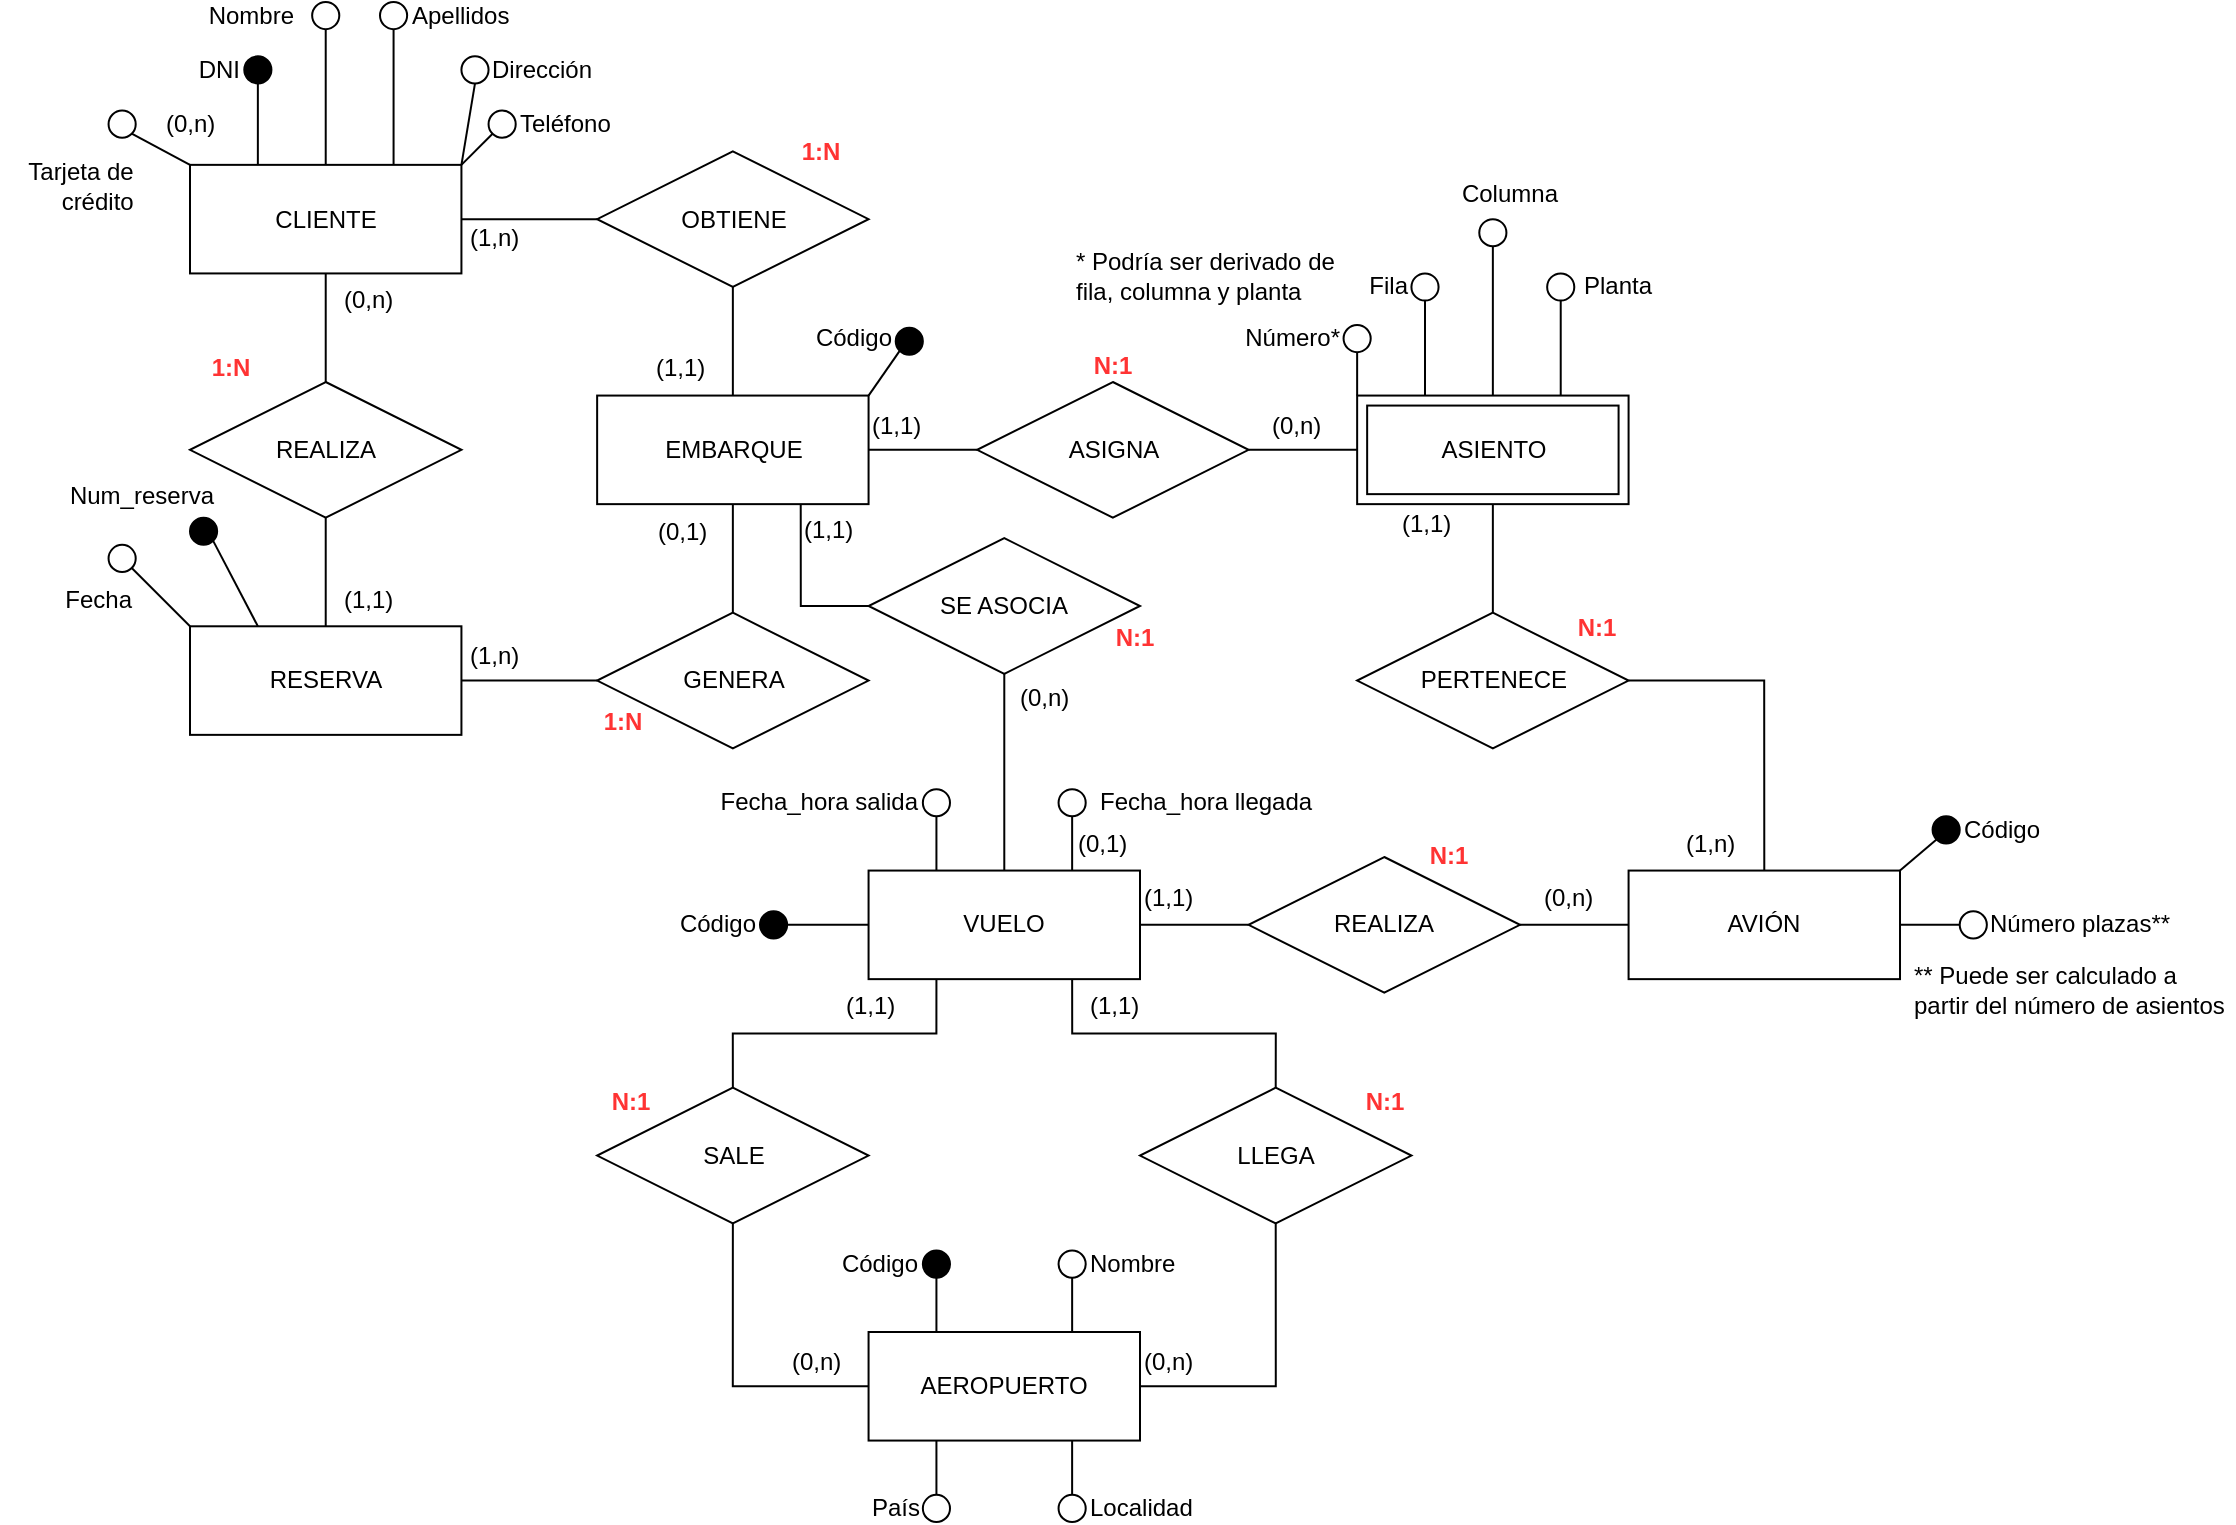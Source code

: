 <mxfile version="24.7.17" pages="2">
  <diagram id="SKIlDyk5eyV8wZCGFsU-" name="ENTIDAD / RELACIÓN">
    <mxGraphModel dx="859" dy="412" grid="1" gridSize="10" guides="1" tooltips="1" connect="1" arrows="1" fold="1" page="1" pageScale="1" pageWidth="1169" pageHeight="827" math="0" shadow="0">
      <root>
        <mxCell id="0" />
        <mxCell id="1" parent="0" />
        <mxCell id="kewGa_pMTbVyyiYfZsu5-18" style="rounded=0;orthogonalLoop=1;jettySize=auto;html=1;exitX=1;exitY=0;exitDx=0;exitDy=0;entryX=0;entryY=1;entryDx=0;entryDy=0;endArrow=none;endFill=0;" parent="1" source="kewGa_pMTbVyyiYfZsu5-1" target="kewGa_pMTbVyyiYfZsu5-17" edge="1">
          <mxGeometry relative="1" as="geometry" />
        </mxCell>
        <mxCell id="kewGa_pMTbVyyiYfZsu5-22" style="edgeStyle=none;rounded=0;orthogonalLoop=1;jettySize=auto;html=1;exitX=1;exitY=0;exitDx=0;exitDy=0;entryX=0.5;entryY=1;entryDx=0;entryDy=0;endArrow=none;endFill=0;" parent="1" source="kewGa_pMTbVyyiYfZsu5-1" target="kewGa_pMTbVyyiYfZsu5-21" edge="1">
          <mxGeometry relative="1" as="geometry" />
        </mxCell>
        <mxCell id="kewGa_pMTbVyyiYfZsu5-25" style="edgeStyle=none;rounded=0;orthogonalLoop=1;jettySize=auto;html=1;exitX=0.75;exitY=0;exitDx=0;exitDy=0;entryX=0.5;entryY=1;entryDx=0;entryDy=0;endArrow=none;endFill=0;" parent="1" source="kewGa_pMTbVyyiYfZsu5-1" target="kewGa_pMTbVyyiYfZsu5-24" edge="1">
          <mxGeometry relative="1" as="geometry" />
        </mxCell>
        <mxCell id="kewGa_pMTbVyyiYfZsu5-28" style="edgeStyle=none;rounded=0;orthogonalLoop=1;jettySize=auto;html=1;exitX=0.5;exitY=0;exitDx=0;exitDy=0;entryX=0.5;entryY=1;entryDx=0;entryDy=0;endArrow=none;endFill=0;" parent="1" source="kewGa_pMTbVyyiYfZsu5-1" target="kewGa_pMTbVyyiYfZsu5-27" edge="1">
          <mxGeometry relative="1" as="geometry" />
        </mxCell>
        <mxCell id="kewGa_pMTbVyyiYfZsu5-32" style="edgeStyle=none;rounded=0;orthogonalLoop=1;jettySize=auto;html=1;exitX=0.25;exitY=0;exitDx=0;exitDy=0;entryX=0.5;entryY=1;entryDx=0;entryDy=0;endArrow=none;endFill=0;" parent="1" source="kewGa_pMTbVyyiYfZsu5-1" target="kewGa_pMTbVyyiYfZsu5-31" edge="1">
          <mxGeometry relative="1" as="geometry" />
        </mxCell>
        <mxCell id="kewGa_pMTbVyyiYfZsu5-35" style="edgeStyle=none;rounded=0;orthogonalLoop=1;jettySize=auto;html=1;exitX=0;exitY=0;exitDx=0;exitDy=0;entryX=1;entryY=1;entryDx=0;entryDy=0;endArrow=none;endFill=0;" parent="1" source="kewGa_pMTbVyyiYfZsu5-1" target="kewGa_pMTbVyyiYfZsu5-34" edge="1">
          <mxGeometry relative="1" as="geometry" />
        </mxCell>
        <mxCell id="kewGa_pMTbVyyiYfZsu5-38" style="edgeStyle=none;rounded=0;orthogonalLoop=1;jettySize=auto;html=1;exitX=0.5;exitY=1;exitDx=0;exitDy=0;entryX=0.5;entryY=0;entryDx=0;entryDy=0;endArrow=none;endFill=0;" parent="1" source="kewGa_pMTbVyyiYfZsu5-1" target="kewGa_pMTbVyyiYfZsu5-3" edge="1">
          <mxGeometry relative="1" as="geometry" />
        </mxCell>
        <mxCell id="kewGa_pMTbVyyiYfZsu5-43" style="edgeStyle=none;rounded=0;orthogonalLoop=1;jettySize=auto;html=1;exitX=1;exitY=0.5;exitDx=0;exitDy=0;entryX=0;entryY=0.5;entryDx=0;entryDy=0;endArrow=none;endFill=0;" parent="1" source="kewGa_pMTbVyyiYfZsu5-1" target="kewGa_pMTbVyyiYfZsu5-10" edge="1">
          <mxGeometry relative="1" as="geometry" />
        </mxCell>
        <mxCell id="kewGa_pMTbVyyiYfZsu5-1" value="CLIENTE" style="whiteSpace=wrap;html=1;align=center;" parent="1" vertex="1">
          <mxGeometry x="123.0" y="115.429" width="135.715" height="54.286" as="geometry" />
        </mxCell>
        <mxCell id="kewGa_pMTbVyyiYfZsu5-39" style="edgeStyle=none;rounded=0;orthogonalLoop=1;jettySize=auto;html=1;exitX=0.5;exitY=1;exitDx=0;exitDy=0;entryX=0.5;entryY=0;entryDx=0;entryDy=0;endArrow=none;endFill=0;" parent="1" source="kewGa_pMTbVyyiYfZsu5-3" target="kewGa_pMTbVyyiYfZsu5-11" edge="1">
          <mxGeometry relative="1" as="geometry" />
        </mxCell>
        <mxCell id="kewGa_pMTbVyyiYfZsu5-3" value="REALIZA" style="shape=rhombus;perimeter=rhombusPerimeter;whiteSpace=wrap;html=1;align=center;" parent="1" vertex="1">
          <mxGeometry x="123.0" y="224" width="135.715" height="67.857" as="geometry" />
        </mxCell>
        <mxCell id="kewGa_pMTbVyyiYfZsu5-4" value="LLEGA" style="shape=rhombus;perimeter=rhombusPerimeter;whiteSpace=wrap;html=1;align=center;" parent="1" vertex="1">
          <mxGeometry x="598.001" y="576.857" width="135.715" height="67.857" as="geometry" />
        </mxCell>
        <mxCell id="kewGa_pMTbVyyiYfZsu5-87" style="edgeStyle=orthogonalEdgeStyle;rounded=0;orthogonalLoop=1;jettySize=auto;html=1;exitX=0.5;exitY=1;exitDx=0;exitDy=0;entryX=0;entryY=0.5;entryDx=0;entryDy=0;endArrow=none;endFill=0;" parent="1" source="kewGa_pMTbVyyiYfZsu5-5" target="kewGa_pMTbVyyiYfZsu5-16" edge="1">
          <mxGeometry relative="1" as="geometry" />
        </mxCell>
        <mxCell id="kewGa_pMTbVyyiYfZsu5-5" value="SALE" style="shape=rhombus;perimeter=rhombusPerimeter;whiteSpace=wrap;html=1;align=center;" parent="1" vertex="1">
          <mxGeometry x="326.572" y="576.857" width="135.715" height="67.857" as="geometry" />
        </mxCell>
        <mxCell id="kewGa_pMTbVyyiYfZsu5-77" style="edgeStyle=none;rounded=0;orthogonalLoop=1;jettySize=auto;html=1;exitX=0;exitY=0.5;exitDx=0;exitDy=0;entryX=1;entryY=0.5;entryDx=0;entryDy=0;endArrow=none;endFill=0;" parent="1" source="kewGa_pMTbVyyiYfZsu5-6" target="kewGa_pMTbVyyiYfZsu5-15" edge="1">
          <mxGeometry relative="1" as="geometry" />
        </mxCell>
        <mxCell id="kewGa_pMTbVyyiYfZsu5-6" value="REALIZA" style="shape=rhombus;perimeter=rhombusPerimeter;whiteSpace=wrap;html=1;align=center;" parent="1" vertex="1">
          <mxGeometry x="652.287" y="461.5" width="135.715" height="67.857" as="geometry" />
        </mxCell>
        <mxCell id="kewGa_pMTbVyyiYfZsu5-69" style="edgeStyle=orthogonalEdgeStyle;rounded=0;orthogonalLoop=1;jettySize=auto;html=1;exitX=1;exitY=0.5;exitDx=0;exitDy=0;entryX=0.5;entryY=0;entryDx=0;entryDy=0;endArrow=none;endFill=0;" parent="1" source="kewGa_pMTbVyyiYfZsu5-7" target="kewGa_pMTbVyyiYfZsu5-14" edge="1">
          <mxGeometry relative="1" as="geometry">
            <mxPoint x="910.145" y="420.786" as="sourcePoint" />
          </mxGeometry>
        </mxCell>
        <mxCell id="kewGa_pMTbVyyiYfZsu5-7" value="PERTENECE" style="shape=rhombus;perimeter=rhombusPerimeter;whiteSpace=wrap;html=1;align=center;" parent="1" vertex="1">
          <mxGeometry x="706.573" y="339.357" width="135.715" height="67.857" as="geometry" />
        </mxCell>
        <mxCell id="kewGa_pMTbVyyiYfZsu5-53" style="edgeStyle=none;rounded=0;orthogonalLoop=1;jettySize=auto;html=1;exitX=0;exitY=0.5;exitDx=0;exitDy=0;entryX=1;entryY=0.5;entryDx=0;entryDy=0;endArrow=none;endFill=0;" parent="1" source="kewGa_pMTbVyyiYfZsu5-8" target="kewGa_pMTbVyyiYfZsu5-12" edge="1">
          <mxGeometry relative="1" as="geometry" />
        </mxCell>
        <mxCell id="kewGa_pMTbVyyiYfZsu5-54" style="edgeStyle=none;rounded=0;orthogonalLoop=1;jettySize=auto;html=1;exitX=1;exitY=0.5;exitDx=0;exitDy=0;entryX=0;entryY=0.5;entryDx=0;entryDy=0;endArrow=none;endFill=0;" parent="1" source="kewGa_pMTbVyyiYfZsu5-8" target="kewGa_pMTbVyyiYfZsu5-13" edge="1">
          <mxGeometry relative="1" as="geometry" />
        </mxCell>
        <mxCell id="kewGa_pMTbVyyiYfZsu5-8" value="ASIGNA" style="shape=rhombus;perimeter=rhombusPerimeter;whiteSpace=wrap;html=1;align=center;" parent="1" vertex="1">
          <mxGeometry x="516.573" y="224" width="135.715" height="67.857" as="geometry" />
        </mxCell>
        <mxCell id="kewGa_pMTbVyyiYfZsu5-41" style="edgeStyle=none;rounded=0;orthogonalLoop=1;jettySize=auto;html=1;exitX=0.5;exitY=0;exitDx=0;exitDy=0;entryX=0.5;entryY=1;entryDx=0;entryDy=0;endArrow=none;endFill=0;" parent="1" source="kewGa_pMTbVyyiYfZsu5-9" target="kewGa_pMTbVyyiYfZsu5-12" edge="1">
          <mxGeometry relative="1" as="geometry" />
        </mxCell>
        <mxCell id="kewGa_pMTbVyyiYfZsu5-9" value="GENERA" style="shape=rhombus;perimeter=rhombusPerimeter;whiteSpace=wrap;html=1;align=center;" parent="1" vertex="1">
          <mxGeometry x="326.572" y="339.357" width="135.715" height="67.857" as="geometry" />
        </mxCell>
        <mxCell id="kewGa_pMTbVyyiYfZsu5-10" value="OBTIENE" style="shape=rhombus;perimeter=rhombusPerimeter;whiteSpace=wrap;html=1;align=center;" parent="1" vertex="1">
          <mxGeometry x="326.572" y="108.643" width="135.715" height="67.857" as="geometry" />
        </mxCell>
        <mxCell id="kewGa_pMTbVyyiYfZsu5-40" style="edgeStyle=none;rounded=0;orthogonalLoop=1;jettySize=auto;html=1;exitX=1;exitY=0.5;exitDx=0;exitDy=0;entryX=0;entryY=0.5;entryDx=0;entryDy=0;endArrow=none;endFill=0;" parent="1" source="kewGa_pMTbVyyiYfZsu5-11" target="kewGa_pMTbVyyiYfZsu5-9" edge="1">
          <mxGeometry relative="1" as="geometry" />
        </mxCell>
        <mxCell id="kewGa_pMTbVyyiYfZsu5-48" style="edgeStyle=none;rounded=0;orthogonalLoop=1;jettySize=auto;html=1;exitX=0.25;exitY=0;exitDx=0;exitDy=0;entryX=1;entryY=1;entryDx=0;entryDy=0;endArrow=none;endFill=0;" parent="1" source="kewGa_pMTbVyyiYfZsu5-11" target="kewGa_pMTbVyyiYfZsu5-47" edge="1">
          <mxGeometry relative="1" as="geometry" />
        </mxCell>
        <mxCell id="kewGa_pMTbVyyiYfZsu5-51" style="edgeStyle=none;rounded=0;orthogonalLoop=1;jettySize=auto;html=1;exitX=0;exitY=0;exitDx=0;exitDy=0;entryX=1;entryY=1;entryDx=0;entryDy=0;endArrow=none;endFill=0;" parent="1" source="kewGa_pMTbVyyiYfZsu5-11" target="kewGa_pMTbVyyiYfZsu5-50" edge="1">
          <mxGeometry relative="1" as="geometry" />
        </mxCell>
        <mxCell id="kewGa_pMTbVyyiYfZsu5-11" value="RESERVA" style="whiteSpace=wrap;html=1;align=center;" parent="1" vertex="1">
          <mxGeometry x="123.0" y="346.143" width="135.715" height="54.286" as="geometry" />
        </mxCell>
        <mxCell id="kewGa_pMTbVyyiYfZsu5-42" style="edgeStyle=none;rounded=0;orthogonalLoop=1;jettySize=auto;html=1;exitX=0.5;exitY=0;exitDx=0;exitDy=0;entryX=0.5;entryY=1;entryDx=0;entryDy=0;endArrow=none;endFill=0;" parent="1" source="kewGa_pMTbVyyiYfZsu5-12" target="kewGa_pMTbVyyiYfZsu5-10" edge="1">
          <mxGeometry relative="1" as="geometry" />
        </mxCell>
        <mxCell id="kewGa_pMTbVyyiYfZsu5-45" style="edgeStyle=none;rounded=0;orthogonalLoop=1;jettySize=auto;html=1;exitX=1;exitY=0;exitDx=0;exitDy=0;entryX=0;entryY=1;entryDx=0;entryDy=0;endArrow=none;endFill=0;" parent="1" source="kewGa_pMTbVyyiYfZsu5-12" target="kewGa_pMTbVyyiYfZsu5-44" edge="1">
          <mxGeometry relative="1" as="geometry" />
        </mxCell>
        <mxCell id="kewGa_pMTbVyyiYfZsu5-12" value="EMBARQUE" style="whiteSpace=wrap;html=1;align=center;" parent="1" vertex="1">
          <mxGeometry x="326.572" y="230.786" width="135.715" height="54.286" as="geometry" />
        </mxCell>
        <mxCell id="kewGa_pMTbVyyiYfZsu5-56" style="edgeStyle=none;rounded=0;orthogonalLoop=1;jettySize=auto;html=1;exitX=0;exitY=0;exitDx=0;exitDy=0;entryX=0.5;entryY=1;entryDx=0;entryDy=0;endArrow=none;endFill=0;" parent="1" source="kewGa_pMTbVyyiYfZsu5-13" target="kewGa_pMTbVyyiYfZsu5-55" edge="1">
          <mxGeometry relative="1" as="geometry" />
        </mxCell>
        <mxCell id="kewGa_pMTbVyyiYfZsu5-58" style="edgeStyle=none;rounded=0;orthogonalLoop=1;jettySize=auto;html=1;exitX=0.25;exitY=0;exitDx=0;exitDy=0;entryX=0.5;entryY=1;entryDx=0;entryDy=0;endArrow=none;endFill=0;" parent="1" source="kewGa_pMTbVyyiYfZsu5-13" target="kewGa_pMTbVyyiYfZsu5-57" edge="1">
          <mxGeometry relative="1" as="geometry" />
        </mxCell>
        <mxCell id="kewGa_pMTbVyyiYfZsu5-61" style="edgeStyle=none;rounded=0;orthogonalLoop=1;jettySize=auto;html=1;exitX=0.5;exitY=0;exitDx=0;exitDy=0;entryX=0.5;entryY=1;entryDx=0;entryDy=0;endArrow=none;endFill=0;" parent="1" source="kewGa_pMTbVyyiYfZsu5-13" target="kewGa_pMTbVyyiYfZsu5-60" edge="1">
          <mxGeometry relative="1" as="geometry" />
        </mxCell>
        <mxCell id="kewGa_pMTbVyyiYfZsu5-63" style="edgeStyle=none;rounded=0;orthogonalLoop=1;jettySize=auto;html=1;exitX=0.75;exitY=0;exitDx=0;exitDy=0;entryX=0.5;entryY=1;entryDx=0;entryDy=0;endArrow=none;endFill=0;" parent="1" source="kewGa_pMTbVyyiYfZsu5-13" target="kewGa_pMTbVyyiYfZsu5-62" edge="1">
          <mxGeometry relative="1" as="geometry" />
        </mxCell>
        <mxCell id="kewGa_pMTbVyyiYfZsu5-68" style="edgeStyle=none;rounded=0;orthogonalLoop=1;jettySize=auto;html=1;exitX=0.5;exitY=1;exitDx=0;exitDy=0;entryX=0.5;entryY=0;entryDx=0;entryDy=0;endArrow=none;endFill=0;" parent="1" source="kewGa_pMTbVyyiYfZsu5-13" target="kewGa_pMTbVyyiYfZsu5-7" edge="1">
          <mxGeometry relative="1" as="geometry" />
        </mxCell>
        <mxCell id="kewGa_pMTbVyyiYfZsu5-13" value="ASIENTO" style="shape=ext;margin=3;double=1;whiteSpace=wrap;html=1;align=center;" parent="1" vertex="1">
          <mxGeometry x="706.573" y="230.786" width="135.715" height="54.286" as="geometry" />
        </mxCell>
        <mxCell id="kewGa_pMTbVyyiYfZsu5-74" style="edgeStyle=none;rounded=0;orthogonalLoop=1;jettySize=auto;html=1;exitX=1;exitY=0;exitDx=0;exitDy=0;entryX=0;entryY=1;entryDx=0;entryDy=0;endArrow=none;endFill=0;" parent="1" source="kewGa_pMTbVyyiYfZsu5-14" target="kewGa_pMTbVyyiYfZsu5-70" edge="1">
          <mxGeometry relative="1" as="geometry" />
        </mxCell>
        <mxCell id="kewGa_pMTbVyyiYfZsu5-75" style="edgeStyle=none;rounded=0;orthogonalLoop=1;jettySize=auto;html=1;exitX=1;exitY=0.5;exitDx=0;exitDy=0;entryX=0;entryY=0.5;entryDx=0;entryDy=0;endArrow=none;endFill=0;" parent="1" source="kewGa_pMTbVyyiYfZsu5-14" target="kewGa_pMTbVyyiYfZsu5-71" edge="1">
          <mxGeometry relative="1" as="geometry" />
        </mxCell>
        <mxCell id="kewGa_pMTbVyyiYfZsu5-76" style="edgeStyle=none;rounded=0;orthogonalLoop=1;jettySize=auto;html=1;exitX=0;exitY=0.5;exitDx=0;exitDy=0;entryX=1;entryY=0.5;entryDx=0;entryDy=0;endArrow=none;endFill=0;" parent="1" source="kewGa_pMTbVyyiYfZsu5-14" target="kewGa_pMTbVyyiYfZsu5-6" edge="1">
          <mxGeometry relative="1" as="geometry" />
        </mxCell>
        <mxCell id="kewGa_pMTbVyyiYfZsu5-14" value="AVIÓN" style="whiteSpace=wrap;html=1;align=center;" parent="1" vertex="1">
          <mxGeometry x="842.288" y="468.286" width="135.715" height="54.286" as="geometry" />
        </mxCell>
        <mxCell id="kewGa_pMTbVyyiYfZsu5-80" style="edgeStyle=none;rounded=0;orthogonalLoop=1;jettySize=auto;html=1;exitX=0.25;exitY=0;exitDx=0;exitDy=0;entryX=0.5;entryY=1;entryDx=0;entryDy=0;endArrow=none;endFill=0;" parent="1" source="kewGa_pMTbVyyiYfZsu5-15" target="kewGa_pMTbVyyiYfZsu5-79" edge="1">
          <mxGeometry relative="1" as="geometry" />
        </mxCell>
        <mxCell id="kewGa_pMTbVyyiYfZsu5-81" style="edgeStyle=none;rounded=0;orthogonalLoop=1;jettySize=auto;html=1;exitX=0.75;exitY=0;exitDx=0;exitDy=0;entryX=0.5;entryY=1;entryDx=0;entryDy=0;endArrow=none;endFill=0;" parent="1" source="kewGa_pMTbVyyiYfZsu5-15" target="kewGa_pMTbVyyiYfZsu5-78" edge="1">
          <mxGeometry relative="1" as="geometry" />
        </mxCell>
        <mxCell id="kewGa_pMTbVyyiYfZsu5-85" style="edgeStyle=none;rounded=0;orthogonalLoop=1;jettySize=auto;html=1;exitX=0;exitY=0.5;exitDx=0;exitDy=0;entryX=1;entryY=0.5;entryDx=0;entryDy=0;endArrow=none;endFill=0;" parent="1" source="kewGa_pMTbVyyiYfZsu5-15" target="kewGa_pMTbVyyiYfZsu5-84" edge="1">
          <mxGeometry relative="1" as="geometry" />
        </mxCell>
        <mxCell id="kewGa_pMTbVyyiYfZsu5-90" style="edgeStyle=orthogonalEdgeStyle;rounded=0;orthogonalLoop=1;jettySize=auto;html=1;exitX=0.75;exitY=1;exitDx=0;exitDy=0;entryX=0.5;entryY=0;entryDx=0;entryDy=0;endArrow=none;endFill=0;" parent="1" source="kewGa_pMTbVyyiYfZsu5-15" target="kewGa_pMTbVyyiYfZsu5-4" edge="1">
          <mxGeometry relative="1" as="geometry" />
        </mxCell>
        <mxCell id="oIE-afwifOdssKw9xDnd-1" style="edgeStyle=orthogonalEdgeStyle;rounded=0;orthogonalLoop=1;jettySize=auto;html=1;exitX=0.25;exitY=1;exitDx=0;exitDy=0;entryX=0.5;entryY=0;entryDx=0;entryDy=0;fontColor=#000000;endArrow=none;endFill=0;" parent="1" source="kewGa_pMTbVyyiYfZsu5-15" target="kewGa_pMTbVyyiYfZsu5-5" edge="1">
          <mxGeometry relative="1" as="geometry" />
        </mxCell>
        <mxCell id="puflPFQHk-OUHXj6vjVf-12" style="edgeStyle=orthogonalEdgeStyle;rounded=0;orthogonalLoop=1;jettySize=auto;html=1;exitX=0.5;exitY=0;exitDx=0;exitDy=0;entryX=0.5;entryY=1;entryDx=0;entryDy=0;endArrow=none;endFill=0;" edge="1" parent="1" source="kewGa_pMTbVyyiYfZsu5-15" target="puflPFQHk-OUHXj6vjVf-4">
          <mxGeometry relative="1" as="geometry" />
        </mxCell>
        <mxCell id="kewGa_pMTbVyyiYfZsu5-15" value="VUELO" style="whiteSpace=wrap;html=1;align=center;" parent="1" vertex="1">
          <mxGeometry x="462.287" y="468.286" width="135.715" height="54.286" as="geometry" />
        </mxCell>
        <mxCell id="kewGa_pMTbVyyiYfZsu5-88" style="edgeStyle=orthogonalEdgeStyle;rounded=0;orthogonalLoop=1;jettySize=auto;html=1;exitX=1;exitY=0.5;exitDx=0;exitDy=0;entryX=0.5;entryY=1;entryDx=0;entryDy=0;endArrow=none;endFill=0;" parent="1" source="kewGa_pMTbVyyiYfZsu5-16" target="kewGa_pMTbVyyiYfZsu5-4" edge="1">
          <mxGeometry relative="1" as="geometry" />
        </mxCell>
        <mxCell id="kewGa_pMTbVyyiYfZsu5-99" style="edgeStyle=orthogonalEdgeStyle;rounded=0;orthogonalLoop=1;jettySize=auto;html=1;exitX=0.25;exitY=1;exitDx=0;exitDy=0;entryX=0.5;entryY=0;entryDx=0;entryDy=0;endArrow=none;endFill=0;" parent="1" source="kewGa_pMTbVyyiYfZsu5-16" target="kewGa_pMTbVyyiYfZsu5-97" edge="1">
          <mxGeometry relative="1" as="geometry" />
        </mxCell>
        <mxCell id="kewGa_pMTbVyyiYfZsu5-100" style="edgeStyle=orthogonalEdgeStyle;rounded=0;orthogonalLoop=1;jettySize=auto;html=1;exitX=0.75;exitY=1;exitDx=0;exitDy=0;entryX=0.5;entryY=0;entryDx=0;entryDy=0;endArrow=none;endFill=0;" parent="1" source="kewGa_pMTbVyyiYfZsu5-16" target="kewGa_pMTbVyyiYfZsu5-98" edge="1">
          <mxGeometry relative="1" as="geometry" />
        </mxCell>
        <mxCell id="kewGa_pMTbVyyiYfZsu5-16" value="AEROPUERTO" style="whiteSpace=wrap;html=1;align=center;" parent="1" vertex="1">
          <mxGeometry x="462.287" y="699" width="135.715" height="54.286" as="geometry" />
        </mxCell>
        <mxCell id="kewGa_pMTbVyyiYfZsu5-17" value="" style="ellipse;whiteSpace=wrap;html=1;aspect=fixed;" parent="1" vertex="1">
          <mxGeometry x="272.286" y="88.286" width="13.571" height="13.571" as="geometry" />
        </mxCell>
        <mxCell id="kewGa_pMTbVyyiYfZsu5-19" value="Teléfono" style="text;html=1;strokeColor=none;fillColor=none;align=left;verticalAlign=middle;whiteSpace=wrap;rounded=0;" parent="1" vertex="1">
          <mxGeometry x="285.858" y="88.286" width="67.857" height="13.571" as="geometry" />
        </mxCell>
        <mxCell id="kewGa_pMTbVyyiYfZsu5-21" value="" style="ellipse;whiteSpace=wrap;html=1;aspect=fixed;align=left;" parent="1" vertex="1">
          <mxGeometry x="258.715" y="61.143" width="13.571" height="13.571" as="geometry" />
        </mxCell>
        <mxCell id="kewGa_pMTbVyyiYfZsu5-23" value="Dirección" style="text;html=1;strokeColor=none;fillColor=none;align=left;verticalAlign=middle;whiteSpace=wrap;rounded=0;" parent="1" vertex="1">
          <mxGeometry x="272.286" y="61.143" width="67.857" height="13.571" as="geometry" />
        </mxCell>
        <mxCell id="kewGa_pMTbVyyiYfZsu5-24" value="" style="ellipse;whiteSpace=wrap;html=1;aspect=fixed;align=left;" parent="1" vertex="1">
          <mxGeometry x="218.0" y="34" width="13.571" height="13.571" as="geometry" />
        </mxCell>
        <mxCell id="kewGa_pMTbVyyiYfZsu5-26" value="Apellidos" style="text;html=1;strokeColor=none;fillColor=none;align=left;verticalAlign=middle;whiteSpace=wrap;rounded=0;" parent="1" vertex="1">
          <mxGeometry x="231.572" y="34" width="67.857" height="13.571" as="geometry" />
        </mxCell>
        <mxCell id="kewGa_pMTbVyyiYfZsu5-27" value="" style="ellipse;whiteSpace=wrap;html=1;aspect=fixed;align=left;" parent="1" vertex="1">
          <mxGeometry x="184.072" y="34" width="13.571" height="13.571" as="geometry" />
        </mxCell>
        <mxCell id="kewGa_pMTbVyyiYfZsu5-30" value="Nombre" style="text;html=1;strokeColor=none;fillColor=none;align=right;verticalAlign=middle;whiteSpace=wrap;rounded=0;" parent="1" vertex="1">
          <mxGeometry x="109.429" y="34" width="67.857" height="13.571" as="geometry" />
        </mxCell>
        <mxCell id="kewGa_pMTbVyyiYfZsu5-31" value="" style="ellipse;whiteSpace=wrap;html=1;aspect=fixed;fillColor=#000000;align=right;" parent="1" vertex="1">
          <mxGeometry x="150.143" y="61.143" width="13.571" height="13.571" as="geometry" />
        </mxCell>
        <mxCell id="kewGa_pMTbVyyiYfZsu5-33" value="DNI" style="text;html=1;strokeColor=none;fillColor=none;align=right;verticalAlign=middle;whiteSpace=wrap;rounded=0;" parent="1" vertex="1">
          <mxGeometry x="123.0" y="61.143" width="27.143" height="13.571" as="geometry" />
        </mxCell>
        <mxCell id="kewGa_pMTbVyyiYfZsu5-34" value="" style="ellipse;whiteSpace=wrap;html=1;aspect=fixed;align=right;" parent="1" vertex="1">
          <mxGeometry x="82.286" y="88.286" width="13.571" height="13.571" as="geometry" />
        </mxCell>
        <mxCell id="kewGa_pMTbVyyiYfZsu5-36" value="(0,n)" style="text;html=1;strokeColor=none;fillColor=none;align=left;verticalAlign=middle;whiteSpace=wrap;rounded=0;" parent="1" vertex="1">
          <mxGeometry x="109.429" y="88.286" width="27.143" height="13.571" as="geometry" />
        </mxCell>
        <mxCell id="kewGa_pMTbVyyiYfZsu5-37" value="Tarjeta de&lt;br&gt;&lt;div style=&quot;text-align: right&quot;&gt;&lt;span&gt;crédito&lt;/span&gt;&lt;/div&gt;" style="text;html=1;strokeColor=none;fillColor=none;align=center;verticalAlign=middle;whiteSpace=wrap;rounded=0;" parent="1" vertex="1">
          <mxGeometry x="28" y="108.643" width="81.429" height="33.929" as="geometry" />
        </mxCell>
        <mxCell id="kewGa_pMTbVyyiYfZsu5-44" value="" style="ellipse;whiteSpace=wrap;html=1;aspect=fixed;fillColor=#000000;align=right;" parent="1" vertex="1">
          <mxGeometry x="475.858" y="196.857" width="13.571" height="13.571" as="geometry" />
        </mxCell>
        <mxCell id="kewGa_pMTbVyyiYfZsu5-46" value="Código" style="text;html=1;strokeColor=none;fillColor=none;align=right;verticalAlign=middle;whiteSpace=wrap;rounded=0;" parent="1" vertex="1">
          <mxGeometry x="421.572" y="195.5" width="54.286" height="13.571" as="geometry" />
        </mxCell>
        <mxCell id="kewGa_pMTbVyyiYfZsu5-47" value="" style="ellipse;whiteSpace=wrap;html=1;aspect=fixed;fillColor=#000000;align=right;" parent="1" vertex="1">
          <mxGeometry x="123.0" y="291.857" width="13.571" height="13.571" as="geometry" />
        </mxCell>
        <mxCell id="kewGa_pMTbVyyiYfZsu5-49" value="Num_reserva" style="text;html=1;strokeColor=none;fillColor=none;align=right;verticalAlign=middle;whiteSpace=wrap;rounded=0;" parent="1" vertex="1">
          <mxGeometry x="28" y="274.214" width="108.572" height="13.571" as="geometry" />
        </mxCell>
        <mxCell id="kewGa_pMTbVyyiYfZsu5-50" value="" style="ellipse;whiteSpace=wrap;html=1;aspect=fixed;align=right;" parent="1" vertex="1">
          <mxGeometry x="82.286" y="305.429" width="13.571" height="13.571" as="geometry" />
        </mxCell>
        <mxCell id="kewGa_pMTbVyyiYfZsu5-52" value="Fecha" style="text;html=1;strokeColor=none;fillColor=none;align=right;verticalAlign=middle;whiteSpace=wrap;rounded=0;" parent="1" vertex="1">
          <mxGeometry x="41.571" y="325.786" width="54.286" height="13.571" as="geometry" />
        </mxCell>
        <mxCell id="kewGa_pMTbVyyiYfZsu5-55" value="" style="ellipse;whiteSpace=wrap;html=1;aspect=fixed;align=right;" parent="1" vertex="1">
          <mxGeometry x="699.787" y="195.5" width="13.571" height="13.571" as="geometry" />
        </mxCell>
        <mxCell id="kewGa_pMTbVyyiYfZsu5-57" value="" style="ellipse;whiteSpace=wrap;html=1;aspect=fixed;align=right;" parent="1" vertex="1">
          <mxGeometry x="733.716" y="169.714" width="13.571" height="13.571" as="geometry" />
        </mxCell>
        <mxCell id="kewGa_pMTbVyyiYfZsu5-60" value="" style="ellipse;whiteSpace=wrap;html=1;aspect=fixed;align=right;" parent="1" vertex="1">
          <mxGeometry x="767.645" y="142.571" width="13.571" height="13.571" as="geometry" />
        </mxCell>
        <mxCell id="kewGa_pMTbVyyiYfZsu5-62" value="" style="ellipse;whiteSpace=wrap;html=1;aspect=fixed;align=right;" parent="1" vertex="1">
          <mxGeometry x="801.573" y="169.714" width="13.571" height="13.571" as="geometry" />
        </mxCell>
        <mxCell id="kewGa_pMTbVyyiYfZsu5-64" value="Número*" style="text;html=1;strokeColor=none;fillColor=none;align=right;verticalAlign=middle;whiteSpace=wrap;rounded=0;" parent="1" vertex="1">
          <mxGeometry x="645.502" y="195.5" width="54.286" height="13.571" as="geometry" />
        </mxCell>
        <mxCell id="kewGa_pMTbVyyiYfZsu5-65" value="Fila" style="text;html=1;strokeColor=none;fillColor=none;align=right;verticalAlign=middle;whiteSpace=wrap;rounded=0;" parent="1" vertex="1">
          <mxGeometry x="699.787" y="169.714" width="33.929" height="13.571" as="geometry" />
        </mxCell>
        <mxCell id="kewGa_pMTbVyyiYfZsu5-66" value="Columna" style="text;html=1;strokeColor=none;fillColor=none;align=right;verticalAlign=middle;whiteSpace=wrap;rounded=0;" parent="1" vertex="1">
          <mxGeometry x="740.502" y="122.893" width="67.857" height="13.571" as="geometry" />
        </mxCell>
        <mxCell id="kewGa_pMTbVyyiYfZsu5-67" value="Planta" style="text;html=1;strokeColor=none;fillColor=none;align=left;verticalAlign=middle;whiteSpace=wrap;rounded=0;" parent="1" vertex="1">
          <mxGeometry x="817.859" y="169.714" width="54.286" height="13.571" as="geometry" />
        </mxCell>
        <mxCell id="kewGa_pMTbVyyiYfZsu5-70" value="" style="ellipse;whiteSpace=wrap;html=1;aspect=fixed;fillColor=#000000;align=left;" parent="1" vertex="1">
          <mxGeometry x="994.288" y="441.143" width="13.571" height="13.571" as="geometry" />
        </mxCell>
        <mxCell id="kewGa_pMTbVyyiYfZsu5-71" value="" style="ellipse;whiteSpace=wrap;html=1;aspect=fixed;align=left;" parent="1" vertex="1">
          <mxGeometry x="1007.86" y="488.643" width="13.571" height="13.571" as="geometry" />
        </mxCell>
        <mxCell id="kewGa_pMTbVyyiYfZsu5-72" value="Código" style="text;html=1;strokeColor=none;fillColor=none;align=left;verticalAlign=middle;whiteSpace=wrap;rounded=0;" parent="1" vertex="1">
          <mxGeometry x="1007.86" y="441.143" width="54.286" height="13.571" as="geometry" />
        </mxCell>
        <mxCell id="kewGa_pMTbVyyiYfZsu5-73" value="Número plazas**" style="text;html=1;strokeColor=none;fillColor=none;align=left;verticalAlign=middle;whiteSpace=wrap;rounded=0;" parent="1" vertex="1">
          <mxGeometry x="1021.431" y="488.643" width="119.429" height="13.571" as="geometry" />
        </mxCell>
        <mxCell id="kewGa_pMTbVyyiYfZsu5-78" value="" style="ellipse;whiteSpace=wrap;html=1;aspect=fixed;align=left;" parent="1" vertex="1">
          <mxGeometry x="557.287" y="427.571" width="13.571" height="13.571" as="geometry" />
        </mxCell>
        <mxCell id="kewGa_pMTbVyyiYfZsu5-79" value="" style="ellipse;whiteSpace=wrap;html=1;aspect=fixed;align=left;" parent="1" vertex="1">
          <mxGeometry x="489.43" y="427.571" width="13.571" height="13.571" as="geometry" />
        </mxCell>
        <mxCell id="kewGa_pMTbVyyiYfZsu5-82" value="Fecha_hora salida" style="text;html=1;strokeColor=none;fillColor=none;align=right;verticalAlign=middle;whiteSpace=wrap;rounded=0;" parent="1" vertex="1">
          <mxGeometry x="340.144" y="427.571" width="149.286" height="13.571" as="geometry" />
        </mxCell>
        <mxCell id="kewGa_pMTbVyyiYfZsu5-83" value="Fecha_hora llegada" style="text;html=1;strokeColor=none;fillColor=none;align=left;verticalAlign=middle;whiteSpace=wrap;rounded=0;" parent="1" vertex="1">
          <mxGeometry x="576.287" y="427.571" width="149.286" height="13.571" as="geometry" />
        </mxCell>
        <mxCell id="kewGa_pMTbVyyiYfZsu5-84" value="" style="ellipse;whiteSpace=wrap;html=1;aspect=fixed;fillColor=#000000;align=left;" parent="1" vertex="1">
          <mxGeometry x="408.001" y="488.643" width="13.571" height="13.571" as="geometry" />
        </mxCell>
        <mxCell id="kewGa_pMTbVyyiYfZsu5-86" value="Código" style="text;html=1;strokeColor=none;fillColor=none;align=right;verticalAlign=middle;whiteSpace=wrap;rounded=0;" parent="1" vertex="1">
          <mxGeometry x="353.715" y="488.643" width="54.286" height="13.571" as="geometry" />
        </mxCell>
        <mxCell id="kewGa_pMTbVyyiYfZsu5-93" style="edgeStyle=orthogonalEdgeStyle;rounded=0;orthogonalLoop=1;jettySize=auto;html=1;exitX=0.5;exitY=1;exitDx=0;exitDy=0;entryX=0.25;entryY=0;entryDx=0;entryDy=0;endArrow=none;endFill=0;" parent="1" source="kewGa_pMTbVyyiYfZsu5-91" target="kewGa_pMTbVyyiYfZsu5-16" edge="1">
          <mxGeometry relative="1" as="geometry" />
        </mxCell>
        <mxCell id="kewGa_pMTbVyyiYfZsu5-91" value="" style="ellipse;whiteSpace=wrap;html=1;aspect=fixed;fillColor=#000000;align=left;" parent="1" vertex="1">
          <mxGeometry x="489.43" y="658.286" width="13.571" height="13.571" as="geometry" />
        </mxCell>
        <mxCell id="kewGa_pMTbVyyiYfZsu5-94" style="edgeStyle=orthogonalEdgeStyle;rounded=0;orthogonalLoop=1;jettySize=auto;html=1;exitX=0.5;exitY=1;exitDx=0;exitDy=0;entryX=0.75;entryY=0;entryDx=0;entryDy=0;endArrow=none;endFill=0;" parent="1" source="kewGa_pMTbVyyiYfZsu5-92" target="kewGa_pMTbVyyiYfZsu5-16" edge="1">
          <mxGeometry relative="1" as="geometry" />
        </mxCell>
        <mxCell id="kewGa_pMTbVyyiYfZsu5-92" value="" style="ellipse;whiteSpace=wrap;html=1;aspect=fixed;align=left;" parent="1" vertex="1">
          <mxGeometry x="557.287" y="658.286" width="13.571" height="13.571" as="geometry" />
        </mxCell>
        <mxCell id="kewGa_pMTbVyyiYfZsu5-95" value="Código" style="text;html=1;strokeColor=none;fillColor=none;align=right;verticalAlign=middle;whiteSpace=wrap;rounded=0;" parent="1" vertex="1">
          <mxGeometry x="435.144" y="658.286" width="54.286" height="13.571" as="geometry" />
        </mxCell>
        <mxCell id="kewGa_pMTbVyyiYfZsu5-96" value="Nombre" style="text;html=1;strokeColor=none;fillColor=none;align=left;verticalAlign=middle;whiteSpace=wrap;rounded=0;" parent="1" vertex="1">
          <mxGeometry x="570.859" y="658.286" width="67.857" height="13.571" as="geometry" />
        </mxCell>
        <mxCell id="kewGa_pMTbVyyiYfZsu5-97" value="" style="ellipse;whiteSpace=wrap;html=1;aspect=fixed;align=left;" parent="1" vertex="1">
          <mxGeometry x="489.43" y="780.429" width="13.571" height="13.571" as="geometry" />
        </mxCell>
        <mxCell id="kewGa_pMTbVyyiYfZsu5-98" value="" style="ellipse;whiteSpace=wrap;html=1;aspect=fixed;align=left;" parent="1" vertex="1">
          <mxGeometry x="557.287" y="780.429" width="13.571" height="13.571" as="geometry" />
        </mxCell>
        <mxCell id="kewGa_pMTbVyyiYfZsu5-101" value="Localidad" style="text;html=1;strokeColor=none;fillColor=none;align=left;verticalAlign=middle;whiteSpace=wrap;rounded=0;" parent="1" vertex="1">
          <mxGeometry x="570.859" y="780.429" width="82.786" height="13.571" as="geometry" />
        </mxCell>
        <mxCell id="kewGa_pMTbVyyiYfZsu5-102" value="País" style="text;html=1;strokeColor=none;fillColor=none;align=right;verticalAlign=middle;whiteSpace=wrap;rounded=0;" parent="1" vertex="1">
          <mxGeometry x="448.715" y="780.429" width="40.714" height="13.571" as="geometry" />
        </mxCell>
        <mxCell id="kewGa_pMTbVyyiYfZsu5-104" value="(0,1)" style="text;html=1;strokeColor=none;fillColor=none;align=left;verticalAlign=middle;whiteSpace=wrap;rounded=0;" parent="1" vertex="1">
          <mxGeometry x="565.43" y="447.929" width="27.143" height="13.571" as="geometry" />
        </mxCell>
        <mxCell id="kewGa_pMTbVyyiYfZsu5-105" value="(0,1)" style="text;html=1;strokeColor=none;fillColor=none;align=left;verticalAlign=middle;whiteSpace=wrap;rounded=0;" parent="1" vertex="1">
          <mxGeometry x="355.072" y="291.857" width="27.143" height="13.571" as="geometry" />
        </mxCell>
        <mxCell id="kewGa_pMTbVyyiYfZsu5-106" value="(1,n)" style="text;html=1;strokeColor=none;fillColor=none;align=left;verticalAlign=middle;whiteSpace=wrap;rounded=0;" parent="1" vertex="1">
          <mxGeometry x="261.429" y="145.286" width="40.714" height="13.571" as="geometry" />
        </mxCell>
        <mxCell id="kewGa_pMTbVyyiYfZsu5-109" value="(1,n)" style="text;html=1;strokeColor=none;fillColor=none;align=left;verticalAlign=middle;whiteSpace=wrap;rounded=0;" parent="1" vertex="1">
          <mxGeometry x="261.429" y="354.286" width="40.714" height="13.571" as="geometry" />
        </mxCell>
        <mxCell id="kewGa_pMTbVyyiYfZsu5-110" value="(1,n)" style="text;html=1;strokeColor=none;fillColor=none;align=left;verticalAlign=middle;whiteSpace=wrap;rounded=0;" parent="1" vertex="1">
          <mxGeometry x="869.431" y="447.929" width="40.714" height="13.571" as="geometry" />
        </mxCell>
        <mxCell id="kewGa_pMTbVyyiYfZsu5-111" value="(1,1)" style="text;html=1;strokeColor=none;fillColor=none;align=left;verticalAlign=middle;whiteSpace=wrap;rounded=0;" parent="1" vertex="1">
          <mxGeometry x="353.715" y="210.429" width="40.714" height="13.571" as="geometry" />
        </mxCell>
        <mxCell id="kewGa_pMTbVyyiYfZsu5-112" value="(1,1)" style="text;html=1;strokeColor=none;fillColor=none;align=left;verticalAlign=middle;whiteSpace=wrap;rounded=0;" parent="1" vertex="1">
          <mxGeometry x="197.643" y="325.786" width="40.714" height="13.571" as="geometry" />
        </mxCell>
        <mxCell id="kewGa_pMTbVyyiYfZsu5-113" value="(1,1)" style="text;html=1;strokeColor=none;fillColor=none;align=left;verticalAlign=middle;whiteSpace=wrap;rounded=0;" parent="1" vertex="1">
          <mxGeometry x="726.93" y="287.786" width="40.714" height="13.571" as="geometry" />
        </mxCell>
        <mxCell id="kewGa_pMTbVyyiYfZsu5-114" value="(1,1)" style="text;html=1;strokeColor=none;fillColor=none;align=left;verticalAlign=middle;whiteSpace=wrap;rounded=0;" parent="1" vertex="1">
          <mxGeometry x="448.715" y="529.357" width="40.714" height="13.571" as="geometry" />
        </mxCell>
        <mxCell id="kewGa_pMTbVyyiYfZsu5-115" value="(1,1)" style="text;html=1;strokeColor=none;fillColor=none;align=left;verticalAlign=middle;whiteSpace=wrap;rounded=0;" parent="1" vertex="1">
          <mxGeometry x="570.859" y="529.357" width="40.714" height="13.571" as="geometry" />
        </mxCell>
        <mxCell id="kewGa_pMTbVyyiYfZsu5-116" value="(0,n)" style="text;html=1;strokeColor=none;fillColor=none;align=left;verticalAlign=middle;whiteSpace=wrap;rounded=0;" parent="1" vertex="1">
          <mxGeometry x="197.643" y="176.5" width="40.714" height="13.571" as="geometry" />
        </mxCell>
        <mxCell id="kewGa_pMTbVyyiYfZsu5-117" value="(0,n)" style="text;html=1;strokeColor=none;fillColor=none;align=left;verticalAlign=middle;whiteSpace=wrap;rounded=0;" parent="1" vertex="1">
          <mxGeometry x="661.787" y="238.929" width="40.714" height="13.571" as="geometry" />
        </mxCell>
        <mxCell id="kewGa_pMTbVyyiYfZsu5-118" value="(0,n)" style="text;html=1;strokeColor=none;fillColor=none;align=left;verticalAlign=middle;whiteSpace=wrap;rounded=0;" parent="1" vertex="1">
          <mxGeometry x="797.502" y="475.071" width="40.714" height="13.571" as="geometry" />
        </mxCell>
        <mxCell id="kewGa_pMTbVyyiYfZsu5-119" value="(0,n)" style="text;html=1;strokeColor=none;fillColor=none;align=left;verticalAlign=middle;whiteSpace=wrap;rounded=0;" parent="1" vertex="1">
          <mxGeometry x="421.572" y="707.143" width="40.714" height="13.571" as="geometry" />
        </mxCell>
        <mxCell id="kewGa_pMTbVyyiYfZsu5-120" value="(0,n)" style="text;html=1;strokeColor=none;fillColor=none;align=left;verticalAlign=middle;whiteSpace=wrap;rounded=0;" parent="1" vertex="1">
          <mxGeometry x="598.001" y="707.143" width="40.714" height="13.571" as="geometry" />
        </mxCell>
        <mxCell id="kewGa_pMTbVyyiYfZsu5-122" value="(1,1)" style="text;html=1;strokeColor=none;fillColor=none;align=left;verticalAlign=middle;whiteSpace=wrap;rounded=0;" parent="1" vertex="1">
          <mxGeometry x="598.001" y="475.071" width="40.714" height="13.571" as="geometry" />
        </mxCell>
        <mxCell id="kewGa_pMTbVyyiYfZsu5-123" value="(1,1)" style="text;html=1;strokeColor=none;fillColor=none;align=left;verticalAlign=middle;whiteSpace=wrap;rounded=0;" parent="1" vertex="1">
          <mxGeometry x="462.287" y="238.929" width="40.714" height="13.571" as="geometry" />
        </mxCell>
        <mxCell id="kewGa_pMTbVyyiYfZsu5-125" value="&lt;b&gt;&lt;font color=&quot;#ff3333&quot;&gt;1:N&lt;/font&gt;&lt;/b&gt;" style="text;html=1;strokeColor=none;fillColor=none;align=center;verticalAlign=middle;whiteSpace=wrap;rounded=0;" parent="1" vertex="1">
          <mxGeometry x="421.572" y="101.857" width="32.572" height="13.571" as="geometry" />
        </mxCell>
        <mxCell id="kewGa_pMTbVyyiYfZsu5-127" value="&lt;b&gt;&lt;font color=&quot;#ff3333&quot;&gt;1:N&lt;/font&gt;&lt;/b&gt;" style="text;html=1;strokeColor=none;fillColor=none;align=center;verticalAlign=middle;whiteSpace=wrap;rounded=0;" parent="1" vertex="1">
          <mxGeometry x="127.072" y="210.429" width="32.572" height="13.571" as="geometry" />
        </mxCell>
        <mxCell id="kewGa_pMTbVyyiYfZsu5-128" value="&lt;b&gt;&lt;font color=&quot;#ff3333&quot;&gt;1:N&lt;/font&gt;&lt;/b&gt;" style="text;html=1;strokeColor=none;fillColor=none;align=center;verticalAlign=middle;whiteSpace=wrap;rounded=0;" parent="1" vertex="1">
          <mxGeometry x="322.501" y="386.857" width="32.572" height="13.571" as="geometry" />
        </mxCell>
        <mxCell id="kewGa_pMTbVyyiYfZsu5-129" value="&lt;b&gt;&lt;font color=&quot;#ff3333&quot;&gt;N:1&lt;/font&gt;&lt;/b&gt;" style="text;html=1;strokeColor=none;fillColor=none;align=center;verticalAlign=middle;whiteSpace=wrap;rounded=0;" parent="1" vertex="1">
          <mxGeometry x="568.144" y="209.071" width="32.572" height="13.571" as="geometry" />
        </mxCell>
        <mxCell id="kewGa_pMTbVyyiYfZsu5-130" value="&lt;b&gt;&lt;font color=&quot;#ff3333&quot;&gt;N:1&lt;/font&gt;&lt;/b&gt;" style="text;html=1;strokeColor=none;fillColor=none;align=center;verticalAlign=middle;whiteSpace=wrap;rounded=0;" parent="1" vertex="1">
          <mxGeometry x="809.716" y="340.714" width="32.572" height="13.571" as="geometry" />
        </mxCell>
        <mxCell id="kewGa_pMTbVyyiYfZsu5-131" value="&lt;b&gt;&lt;font color=&quot;#ff3333&quot;&gt;N:1&lt;/font&gt;&lt;/b&gt;" style="text;html=1;strokeColor=none;fillColor=none;align=center;verticalAlign=middle;whiteSpace=wrap;rounded=0;" parent="1" vertex="1">
          <mxGeometry x="736.43" y="454.714" width="32.572" height="13.571" as="geometry" />
        </mxCell>
        <mxCell id="kewGa_pMTbVyyiYfZsu5-132" value="&lt;b&gt;&lt;font color=&quot;#ff3333&quot;&gt;N:1&lt;/font&gt;&lt;/b&gt;" style="text;html=1;strokeColor=none;fillColor=none;align=center;verticalAlign=middle;whiteSpace=wrap;rounded=0;" parent="1" vertex="1">
          <mxGeometry x="326.572" y="576.857" width="32.572" height="13.571" as="geometry" />
        </mxCell>
        <mxCell id="kewGa_pMTbVyyiYfZsu5-133" value="&lt;b&gt;&lt;font color=&quot;#ff3333&quot;&gt;N:1&lt;/font&gt;&lt;/b&gt;" style="text;html=1;strokeColor=none;fillColor=none;align=center;verticalAlign=middle;whiteSpace=wrap;rounded=0;" parent="1" vertex="1">
          <mxGeometry x="703.859" y="576.857" width="32.572" height="13.571" as="geometry" />
        </mxCell>
        <mxCell id="puflPFQHk-OUHXj6vjVf-8" style="edgeStyle=orthogonalEdgeStyle;rounded=0;orthogonalLoop=1;jettySize=auto;html=1;exitX=0;exitY=0.5;exitDx=0;exitDy=0;entryX=0.75;entryY=1;entryDx=0;entryDy=0;endArrow=none;endFill=0;" edge="1" parent="1" source="puflPFQHk-OUHXj6vjVf-4" target="kewGa_pMTbVyyiYfZsu5-12">
          <mxGeometry relative="1" as="geometry" />
        </mxCell>
        <mxCell id="puflPFQHk-OUHXj6vjVf-4" value="SE ASOCIA" style="shape=rhombus;perimeter=rhombusPerimeter;whiteSpace=wrap;html=1;align=center;" vertex="1" parent="1">
          <mxGeometry x="462.287" y="302.071" width="135.715" height="67.857" as="geometry" />
        </mxCell>
        <mxCell id="puflPFQHk-OUHXj6vjVf-9" value="(1,1)" style="text;html=1;strokeColor=none;fillColor=none;align=left;verticalAlign=middle;whiteSpace=wrap;rounded=0;" vertex="1" parent="1">
          <mxGeometry x="428.358" y="291.357" width="40.714" height="13.571" as="geometry" />
        </mxCell>
        <mxCell id="puflPFQHk-OUHXj6vjVf-10" value="(0,n)" style="text;html=1;strokeColor=none;fillColor=none;align=left;verticalAlign=middle;whiteSpace=wrap;rounded=0;" vertex="1" parent="1">
          <mxGeometry x="535.573" y="375.5" width="40.714" height="13.571" as="geometry" />
        </mxCell>
        <mxCell id="puflPFQHk-OUHXj6vjVf-13" value="&lt;b&gt;&lt;font color=&quot;#ff3333&quot;&gt;N:1&lt;/font&gt;&lt;/b&gt;" style="text;html=1;strokeColor=none;fillColor=none;align=center;verticalAlign=middle;whiteSpace=wrap;rounded=0;" vertex="1" parent="1">
          <mxGeometry x="579.001" y="344.929" width="32.572" height="13.571" as="geometry" />
        </mxCell>
        <mxCell id="r4PwUe9P1bOgdHtKxYD8-2" value="* Podría ser derivado de fila, columna y planta" style="text;html=1;align=left;verticalAlign=middle;whiteSpace=wrap;rounded=0;" vertex="1" parent="1">
          <mxGeometry x="563.5" y="152.64" width="136.29" height="37.43" as="geometry" />
        </mxCell>
        <mxCell id="r4PwUe9P1bOgdHtKxYD8-3" value="** Puede ser calculado a partir del número de asientos" style="text;html=1;align=left;verticalAlign=middle;whiteSpace=wrap;rounded=0;" vertex="1" parent="1">
          <mxGeometry x="983" y="512.93" width="162" height="30" as="geometry" />
        </mxCell>
      </root>
    </mxGraphModel>
  </diagram>
  <diagram id="3ag4dl7UdLiEIjsc_TQq" name="LÓGICO">
    <mxGraphModel dx="862" dy="470" grid="1" gridSize="10" guides="1" tooltips="1" connect="1" arrows="1" fold="1" page="1" pageScale="1" pageWidth="1169" pageHeight="827" math="0" shadow="0">
      <root>
        <mxCell id="5UQR75-mnw41bsE65_Bu-0" />
        <mxCell id="5UQR75-mnw41bsE65_Bu-1" parent="5UQR75-mnw41bsE65_Bu-0" />
        <mxCell id="5UQR75-mnw41bsE65_Bu-16" value="TARJETAS DE CRÉDITO" style="shape=table;startSize=30;container=1;collapsible=1;childLayout=tableLayout;fixedRows=1;rowLines=0;fontStyle=1;align=center;resizeLast=1;fontColor=#000000;" parent="5UQR75-mnw41bsE65_Bu-1" vertex="1">
          <mxGeometry x="107" y="26" width="180" height="130" as="geometry" />
        </mxCell>
        <mxCell id="5UQR75-mnw41bsE65_Bu-17" value="" style="shape=partialRectangle;collapsible=0;dropTarget=0;pointerEvents=0;fillColor=none;top=0;left=0;bottom=1;right=0;points=[[0,0.5],[1,0.5]];portConstraint=eastwest;fontColor=#000000;align=left;" parent="5UQR75-mnw41bsE65_Bu-16" vertex="1">
          <mxGeometry y="30" width="180" height="30" as="geometry" />
        </mxCell>
        <mxCell id="5UQR75-mnw41bsE65_Bu-18" value="PK" style="shape=partialRectangle;connectable=0;fillColor=none;top=0;left=0;bottom=0;right=0;fontStyle=1;overflow=hidden;fontColor=#000000;align=left;" parent="5UQR75-mnw41bsE65_Bu-17" vertex="1">
          <mxGeometry width="30" height="30" as="geometry">
            <mxRectangle width="30" height="30" as="alternateBounds" />
          </mxGeometry>
        </mxCell>
        <mxCell id="5UQR75-mnw41bsE65_Bu-19" value="id_tarjeta" style="shape=partialRectangle;connectable=0;fillColor=none;top=0;left=0;bottom=0;right=0;align=left;spacingLeft=6;fontStyle=5;overflow=hidden;fontColor=#000000;" parent="5UQR75-mnw41bsE65_Bu-17" vertex="1">
          <mxGeometry x="30" width="150" height="30" as="geometry">
            <mxRectangle width="150" height="30" as="alternateBounds" />
          </mxGeometry>
        </mxCell>
        <mxCell id="5UQR75-mnw41bsE65_Bu-20" value="" style="shape=partialRectangle;collapsible=0;dropTarget=0;pointerEvents=0;fillColor=none;top=0;left=0;bottom=0;right=0;points=[[0,0.5],[1,0.5]];portConstraint=eastwest;fontColor=#000000;align=left;" parent="5UQR75-mnw41bsE65_Bu-16" vertex="1">
          <mxGeometry y="60" width="180" height="30" as="geometry" />
        </mxCell>
        <mxCell id="5UQR75-mnw41bsE65_Bu-21" value="" style="shape=partialRectangle;connectable=0;fillColor=none;top=0;left=0;bottom=0;right=0;editable=1;overflow=hidden;fontColor=#000000;align=left;" parent="5UQR75-mnw41bsE65_Bu-20" vertex="1">
          <mxGeometry width="30" height="30" as="geometry">
            <mxRectangle width="30" height="30" as="alternateBounds" />
          </mxGeometry>
        </mxCell>
        <mxCell id="5UQR75-mnw41bsE65_Bu-22" value="dni_cliente" style="shape=partialRectangle;connectable=0;fillColor=none;top=0;left=0;bottom=0;right=0;align=left;spacingLeft=6;overflow=hidden;fontColor=#000000;" parent="5UQR75-mnw41bsE65_Bu-20" vertex="1">
          <mxGeometry x="30" width="150" height="30" as="geometry">
            <mxRectangle width="150" height="30" as="alternateBounds" />
          </mxGeometry>
        </mxCell>
        <mxCell id="5UQR75-mnw41bsE65_Bu-23" value="" style="shape=partialRectangle;collapsible=0;dropTarget=0;pointerEvents=0;fillColor=none;top=0;left=0;bottom=0;right=0;points=[[0,0.5],[1,0.5]];portConstraint=eastwest;fontColor=#000000;align=left;" parent="5UQR75-mnw41bsE65_Bu-16" vertex="1">
          <mxGeometry y="90" width="180" height="30" as="geometry" />
        </mxCell>
        <mxCell id="5UQR75-mnw41bsE65_Bu-24" value="" style="shape=partialRectangle;connectable=0;fillColor=none;top=0;left=0;bottom=0;right=0;editable=1;overflow=hidden;fontColor=#000000;align=left;" parent="5UQR75-mnw41bsE65_Bu-23" vertex="1">
          <mxGeometry width="30" height="30" as="geometry">
            <mxRectangle width="30" height="30" as="alternateBounds" />
          </mxGeometry>
        </mxCell>
        <mxCell id="5UQR75-mnw41bsE65_Bu-25" value="numero_tarjeta" style="shape=partialRectangle;connectable=0;fillColor=none;top=0;left=0;bottom=0;right=0;align=left;spacingLeft=6;overflow=hidden;fontColor=#000000;" parent="5UQR75-mnw41bsE65_Bu-23" vertex="1">
          <mxGeometry x="30" width="150" height="30" as="geometry">
            <mxRectangle width="150" height="30" as="alternateBounds" />
          </mxGeometry>
        </mxCell>
        <mxCell id="5UQR75-mnw41bsE65_Bu-29" value="CLIENTES" style="shape=table;startSize=30;container=1;collapsible=1;childLayout=tableLayout;fixedRows=1;rowLines=0;fontStyle=1;align=center;resizeLast=1;fontColor=#000000;" parent="5UQR75-mnw41bsE65_Bu-1" vertex="1">
          <mxGeometry x="107" y="376" width="180" height="190" as="geometry" />
        </mxCell>
        <mxCell id="5UQR75-mnw41bsE65_Bu-30" value="" style="shape=partialRectangle;collapsible=0;dropTarget=0;pointerEvents=0;fillColor=none;top=0;left=0;bottom=1;right=0;points=[[0,0.5],[1,0.5]];portConstraint=eastwest;fontColor=#000000;align=left;" parent="5UQR75-mnw41bsE65_Bu-29" vertex="1">
          <mxGeometry y="30" width="180" height="30" as="geometry" />
        </mxCell>
        <mxCell id="5UQR75-mnw41bsE65_Bu-31" value="PK" style="shape=partialRectangle;connectable=0;fillColor=none;top=0;left=0;bottom=0;right=0;fontStyle=1;overflow=hidden;fontColor=#000000;align=left;" parent="5UQR75-mnw41bsE65_Bu-30" vertex="1">
          <mxGeometry width="30" height="30" as="geometry">
            <mxRectangle width="30" height="30" as="alternateBounds" />
          </mxGeometry>
        </mxCell>
        <mxCell id="5UQR75-mnw41bsE65_Bu-32" value="dni_cliente" style="shape=partialRectangle;connectable=0;fillColor=none;top=0;left=0;bottom=0;right=0;align=left;spacingLeft=6;fontStyle=5;overflow=hidden;fontColor=#000000;" parent="5UQR75-mnw41bsE65_Bu-30" vertex="1">
          <mxGeometry x="30" width="150" height="30" as="geometry">
            <mxRectangle width="150" height="30" as="alternateBounds" />
          </mxGeometry>
        </mxCell>
        <mxCell id="5UQR75-mnw41bsE65_Bu-33" value="" style="shape=partialRectangle;collapsible=0;dropTarget=0;pointerEvents=0;fillColor=none;top=0;left=0;bottom=0;right=0;points=[[0,0.5],[1,0.5]];portConstraint=eastwest;fontColor=#000000;align=left;" parent="5UQR75-mnw41bsE65_Bu-29" vertex="1">
          <mxGeometry y="60" width="180" height="30" as="geometry" />
        </mxCell>
        <mxCell id="5UQR75-mnw41bsE65_Bu-34" value="" style="shape=partialRectangle;connectable=0;fillColor=none;top=0;left=0;bottom=0;right=0;editable=1;overflow=hidden;fontColor=#000000;align=left;" parent="5UQR75-mnw41bsE65_Bu-33" vertex="1">
          <mxGeometry width="30" height="30" as="geometry">
            <mxRectangle width="30" height="30" as="alternateBounds" />
          </mxGeometry>
        </mxCell>
        <mxCell id="5UQR75-mnw41bsE65_Bu-35" value="nombre" style="shape=partialRectangle;connectable=0;fillColor=none;top=0;left=0;bottom=0;right=0;align=left;spacingLeft=6;overflow=hidden;fontColor=#000000;" parent="5UQR75-mnw41bsE65_Bu-33" vertex="1">
          <mxGeometry x="30" width="150" height="30" as="geometry">
            <mxRectangle width="150" height="30" as="alternateBounds" />
          </mxGeometry>
        </mxCell>
        <mxCell id="5UQR75-mnw41bsE65_Bu-42" value="" style="shape=partialRectangle;collapsible=0;dropTarget=0;pointerEvents=0;fillColor=none;top=0;left=0;bottom=0;right=0;points=[[0,0.5],[1,0.5]];portConstraint=eastwest;fontColor=#000000;align=left;" parent="5UQR75-mnw41bsE65_Bu-29" vertex="1">
          <mxGeometry y="90" width="180" height="30" as="geometry" />
        </mxCell>
        <mxCell id="5UQR75-mnw41bsE65_Bu-43" value="" style="shape=partialRectangle;connectable=0;fillColor=none;top=0;left=0;bottom=0;right=0;editable=1;overflow=hidden;fontColor=#000000;align=left;" parent="5UQR75-mnw41bsE65_Bu-42" vertex="1">
          <mxGeometry width="30" height="30" as="geometry">
            <mxRectangle width="30" height="30" as="alternateBounds" />
          </mxGeometry>
        </mxCell>
        <mxCell id="5UQR75-mnw41bsE65_Bu-44" value="apellidos" style="shape=partialRectangle;connectable=0;fillColor=none;top=0;left=0;bottom=0;right=0;align=left;spacingLeft=6;overflow=hidden;fontColor=#000000;" parent="5UQR75-mnw41bsE65_Bu-42" vertex="1">
          <mxGeometry x="30" width="150" height="30" as="geometry">
            <mxRectangle width="150" height="30" as="alternateBounds" />
          </mxGeometry>
        </mxCell>
        <mxCell id="5UQR75-mnw41bsE65_Bu-36" value="" style="shape=partialRectangle;collapsible=0;dropTarget=0;pointerEvents=0;fillColor=none;top=0;left=0;bottom=0;right=0;points=[[0,0.5],[1,0.5]];portConstraint=eastwest;fontColor=#000000;align=left;" parent="5UQR75-mnw41bsE65_Bu-29" vertex="1">
          <mxGeometry y="120" width="180" height="30" as="geometry" />
        </mxCell>
        <mxCell id="5UQR75-mnw41bsE65_Bu-37" value="" style="shape=partialRectangle;connectable=0;fillColor=none;top=0;left=0;bottom=0;right=0;editable=1;overflow=hidden;fontColor=#000000;align=left;" parent="5UQR75-mnw41bsE65_Bu-36" vertex="1">
          <mxGeometry width="30" height="30" as="geometry">
            <mxRectangle width="30" height="30" as="alternateBounds" />
          </mxGeometry>
        </mxCell>
        <mxCell id="5UQR75-mnw41bsE65_Bu-38" value="direccion" style="shape=partialRectangle;connectable=0;fillColor=none;top=0;left=0;bottom=0;right=0;align=left;spacingLeft=6;overflow=hidden;fontColor=#000000;" parent="5UQR75-mnw41bsE65_Bu-36" vertex="1">
          <mxGeometry x="30" width="150" height="30" as="geometry">
            <mxRectangle width="150" height="30" as="alternateBounds" />
          </mxGeometry>
        </mxCell>
        <mxCell id="5UQR75-mnw41bsE65_Bu-39" value="" style="shape=partialRectangle;collapsible=0;dropTarget=0;pointerEvents=0;fillColor=none;top=0;left=0;bottom=0;right=0;points=[[0,0.5],[1,0.5]];portConstraint=eastwest;fontColor=#000000;align=left;" parent="5UQR75-mnw41bsE65_Bu-29" vertex="1">
          <mxGeometry y="150" width="180" height="30" as="geometry" />
        </mxCell>
        <mxCell id="5UQR75-mnw41bsE65_Bu-40" value="" style="shape=partialRectangle;connectable=0;fillColor=none;top=0;left=0;bottom=0;right=0;editable=1;overflow=hidden;fontColor=#000000;align=left;" parent="5UQR75-mnw41bsE65_Bu-39" vertex="1">
          <mxGeometry width="30" height="30" as="geometry">
            <mxRectangle width="30" height="30" as="alternateBounds" />
          </mxGeometry>
        </mxCell>
        <mxCell id="5UQR75-mnw41bsE65_Bu-41" value="telefono" style="shape=partialRectangle;connectable=0;fillColor=none;top=0;left=0;bottom=0;right=0;align=left;spacingLeft=6;overflow=hidden;fontColor=#000000;" parent="5UQR75-mnw41bsE65_Bu-39" vertex="1">
          <mxGeometry x="30" width="150" height="30" as="geometry">
            <mxRectangle width="150" height="30" as="alternateBounds" />
          </mxGeometry>
        </mxCell>
        <mxCell id="5UQR75-mnw41bsE65_Bu-45" value="RESERVAS" style="shape=table;startSize=30;container=1;collapsible=1;childLayout=tableLayout;fixedRows=1;rowLines=0;fontStyle=1;align=center;resizeLast=1;fontColor=#000000;" parent="5UQR75-mnw41bsE65_Bu-1" vertex="1">
          <mxGeometry x="107" y="196" width="180" height="130" as="geometry" />
        </mxCell>
        <mxCell id="5UQR75-mnw41bsE65_Bu-46" value="" style="shape=partialRectangle;collapsible=0;dropTarget=0;pointerEvents=0;fillColor=none;top=0;left=0;bottom=1;right=0;points=[[0,0.5],[1,0.5]];portConstraint=eastwest;fontColor=#000000;align=left;" parent="5UQR75-mnw41bsE65_Bu-45" vertex="1">
          <mxGeometry y="30" width="180" height="30" as="geometry" />
        </mxCell>
        <mxCell id="5UQR75-mnw41bsE65_Bu-47" value="PK" style="shape=partialRectangle;connectable=0;fillColor=none;top=0;left=0;bottom=0;right=0;fontStyle=1;overflow=hidden;fontColor=#000000;align=left;" parent="5UQR75-mnw41bsE65_Bu-46" vertex="1">
          <mxGeometry width="30" height="30" as="geometry">
            <mxRectangle width="30" height="30" as="alternateBounds" />
          </mxGeometry>
        </mxCell>
        <mxCell id="5UQR75-mnw41bsE65_Bu-48" value="numero_reserva" style="shape=partialRectangle;connectable=0;fillColor=none;top=0;left=0;bottom=0;right=0;align=left;spacingLeft=6;fontStyle=5;overflow=hidden;fontColor=#000000;" parent="5UQR75-mnw41bsE65_Bu-46" vertex="1">
          <mxGeometry x="30" width="150" height="30" as="geometry">
            <mxRectangle width="150" height="30" as="alternateBounds" />
          </mxGeometry>
        </mxCell>
        <mxCell id="5UQR75-mnw41bsE65_Bu-58" value="" style="shape=partialRectangle;collapsible=0;dropTarget=0;pointerEvents=0;fillColor=none;top=0;left=0;bottom=0;right=0;points=[[0,0.5],[1,0.5]];portConstraint=eastwest;fontColor=#000000;align=left;" parent="5UQR75-mnw41bsE65_Bu-45" vertex="1">
          <mxGeometry y="60" width="180" height="30" as="geometry" />
        </mxCell>
        <mxCell id="5UQR75-mnw41bsE65_Bu-59" value="FK" style="shape=partialRectangle;connectable=0;fillColor=none;top=0;left=0;bottom=0;right=0;fontStyle=0;overflow=hidden;fontColor=#000000;align=left;" parent="5UQR75-mnw41bsE65_Bu-58" vertex="1">
          <mxGeometry width="30" height="30" as="geometry">
            <mxRectangle width="30" height="30" as="alternateBounds" />
          </mxGeometry>
        </mxCell>
        <mxCell id="5UQR75-mnw41bsE65_Bu-60" value="dni_cliente" style="shape=partialRectangle;connectable=0;fillColor=none;top=0;left=0;bottom=0;right=0;align=left;spacingLeft=6;fontStyle=0;overflow=hidden;fontColor=#000000;" parent="5UQR75-mnw41bsE65_Bu-58" vertex="1">
          <mxGeometry x="30" width="150" height="30" as="geometry">
            <mxRectangle width="150" height="30" as="alternateBounds" />
          </mxGeometry>
        </mxCell>
        <mxCell id="5UQR75-mnw41bsE65_Bu-49" value="" style="shape=partialRectangle;collapsible=0;dropTarget=0;pointerEvents=0;fillColor=none;top=0;left=0;bottom=0;right=0;points=[[0,0.5],[1,0.5]];portConstraint=eastwest;fontColor=#000000;align=left;" parent="5UQR75-mnw41bsE65_Bu-45" vertex="1">
          <mxGeometry y="90" width="180" height="30" as="geometry" />
        </mxCell>
        <mxCell id="5UQR75-mnw41bsE65_Bu-50" value="" style="shape=partialRectangle;connectable=0;fillColor=none;top=0;left=0;bottom=0;right=0;editable=1;overflow=hidden;fontColor=#000000;align=left;" parent="5UQR75-mnw41bsE65_Bu-49" vertex="1">
          <mxGeometry width="30" height="30" as="geometry">
            <mxRectangle width="30" height="30" as="alternateBounds" />
          </mxGeometry>
        </mxCell>
        <mxCell id="5UQR75-mnw41bsE65_Bu-51" value="fecha" style="shape=partialRectangle;connectable=0;fillColor=none;top=0;left=0;bottom=0;right=0;align=left;spacingLeft=6;overflow=hidden;fontColor=#000000;" parent="5UQR75-mnw41bsE65_Bu-49" vertex="1">
          <mxGeometry x="30" width="150" height="30" as="geometry">
            <mxRectangle width="150" height="30" as="alternateBounds" />
          </mxGeometry>
        </mxCell>
        <mxCell id="5UQR75-mnw41bsE65_Bu-61" value="RESERVAS_EMBARQUES" style="shape=table;startSize=30;container=1;collapsible=1;childLayout=tableLayout;fixedRows=1;rowLines=0;fontStyle=1;align=center;resizeLast=1;fontColor=#000000;" parent="5UQR75-mnw41bsE65_Bu-1" vertex="1">
          <mxGeometry x="367" y="86" width="180" height="100" as="geometry" />
        </mxCell>
        <mxCell id="5UQR75-mnw41bsE65_Bu-62" value="" style="shape=partialRectangle;collapsible=0;dropTarget=0;pointerEvents=0;fillColor=none;top=0;left=0;bottom=1;right=0;points=[[0,0.5],[1,0.5]];portConstraint=eastwest;fontColor=#000000;align=left;" parent="5UQR75-mnw41bsE65_Bu-61" vertex="1">
          <mxGeometry y="30" width="180" height="30" as="geometry" />
        </mxCell>
        <mxCell id="5UQR75-mnw41bsE65_Bu-63" value="FK" style="shape=partialRectangle;connectable=0;fillColor=none;top=0;left=0;bottom=0;right=0;fontStyle=0;overflow=hidden;fontColor=#000000;align=left;" parent="5UQR75-mnw41bsE65_Bu-62" vertex="1">
          <mxGeometry width="30" height="30" as="geometry">
            <mxRectangle width="30" height="30" as="alternateBounds" />
          </mxGeometry>
        </mxCell>
        <mxCell id="5UQR75-mnw41bsE65_Bu-64" value="numero_reserva" style="shape=partialRectangle;connectable=0;fillColor=none;top=0;left=0;bottom=0;right=0;align=left;spacingLeft=6;fontStyle=0;overflow=hidden;fontColor=#000000;" parent="5UQR75-mnw41bsE65_Bu-62" vertex="1">
          <mxGeometry x="30" width="150" height="30" as="geometry">
            <mxRectangle width="150" height="30" as="alternateBounds" />
          </mxGeometry>
        </mxCell>
        <mxCell id="5UQR75-mnw41bsE65_Bu-93" value="" style="shape=partialRectangle;collapsible=0;dropTarget=0;pointerEvents=0;fillColor=none;top=0;left=0;bottom=0;right=0;points=[[0,0.5],[1,0.5]];portConstraint=eastwest;fontColor=#000000;align=left;" parent="5UQR75-mnw41bsE65_Bu-61" vertex="1">
          <mxGeometry y="60" width="180" height="30" as="geometry" />
        </mxCell>
        <mxCell id="5UQR75-mnw41bsE65_Bu-94" value="PK" style="shape=partialRectangle;connectable=0;fillColor=none;top=0;left=0;bottom=0;right=0;fontStyle=1;overflow=hidden;fontColor=#000000;align=left;" parent="5UQR75-mnw41bsE65_Bu-93" vertex="1">
          <mxGeometry width="30" height="30" as="geometry">
            <mxRectangle width="30" height="30" as="alternateBounds" />
          </mxGeometry>
        </mxCell>
        <mxCell id="5UQR75-mnw41bsE65_Bu-95" value="codigo_embarque" style="shape=partialRectangle;connectable=0;fillColor=none;top=0;left=0;bottom=0;right=0;align=left;spacingLeft=6;fontStyle=5;overflow=hidden;fontColor=#000000;" parent="5UQR75-mnw41bsE65_Bu-93" vertex="1">
          <mxGeometry x="30" width="150" height="30" as="geometry">
            <mxRectangle width="150" height="30" as="alternateBounds" />
          </mxGeometry>
        </mxCell>
        <mxCell id="5UQR75-mnw41bsE65_Bu-74" value="TARJETAS DE EMBARQUE" style="shape=table;startSize=30;container=1;collapsible=1;childLayout=tableLayout;fixedRows=1;rowLines=0;fontStyle=1;align=center;resizeLast=1;fontColor=#000000;" parent="5UQR75-mnw41bsE65_Bu-1" vertex="1">
          <mxGeometry x="367" y="266" width="180" height="160" as="geometry" />
        </mxCell>
        <mxCell id="5UQR75-mnw41bsE65_Bu-75" value="" style="shape=partialRectangle;collapsible=0;dropTarget=0;pointerEvents=0;fillColor=none;top=0;left=0;bottom=1;right=0;points=[[0,0.5],[1,0.5]];portConstraint=eastwest;fontColor=#000000;align=left;" parent="5UQR75-mnw41bsE65_Bu-74" vertex="1">
          <mxGeometry y="30" width="180" height="30" as="geometry" />
        </mxCell>
        <mxCell id="5UQR75-mnw41bsE65_Bu-76" value="PK" style="shape=partialRectangle;connectable=0;fillColor=none;top=0;left=0;bottom=0;right=0;fontStyle=1;overflow=hidden;fontColor=#000000;align=left;" parent="5UQR75-mnw41bsE65_Bu-75" vertex="1">
          <mxGeometry width="30" height="30" as="geometry">
            <mxRectangle width="30" height="30" as="alternateBounds" />
          </mxGeometry>
        </mxCell>
        <mxCell id="5UQR75-mnw41bsE65_Bu-77" value="codigo_embarque" style="shape=partialRectangle;connectable=0;fillColor=none;top=0;left=0;bottom=0;right=0;align=left;spacingLeft=6;fontStyle=5;overflow=hidden;fontColor=#000000;" parent="5UQR75-mnw41bsE65_Bu-75" vertex="1">
          <mxGeometry x="30" width="150" height="30" as="geometry">
            <mxRectangle width="150" height="30" as="alternateBounds" />
          </mxGeometry>
        </mxCell>
        <mxCell id="5UQR75-mnw41bsE65_Bu-87" value="" style="shape=partialRectangle;collapsible=0;dropTarget=0;pointerEvents=0;fillColor=none;top=0;left=0;bottom=0;right=0;points=[[0,0.5],[1,0.5]];portConstraint=eastwest;fontColor=#000000;align=left;" parent="5UQR75-mnw41bsE65_Bu-74" vertex="1">
          <mxGeometry y="60" width="180" height="30" as="geometry" />
        </mxCell>
        <mxCell id="5UQR75-mnw41bsE65_Bu-88" value="FK" style="shape=partialRectangle;connectable=0;fillColor=none;top=0;left=0;bottom=0;right=0;fontStyle=0;overflow=hidden;fontColor=#000000;align=left;" parent="5UQR75-mnw41bsE65_Bu-87" vertex="1">
          <mxGeometry width="30" height="30" as="geometry">
            <mxRectangle width="30" height="30" as="alternateBounds" />
          </mxGeometry>
        </mxCell>
        <mxCell id="5UQR75-mnw41bsE65_Bu-89" value="id_asiento" style="shape=partialRectangle;connectable=0;fillColor=none;top=0;left=0;bottom=0;right=0;align=left;spacingLeft=6;fontStyle=0;overflow=hidden;fontColor=#000000;" parent="5UQR75-mnw41bsE65_Bu-87" vertex="1">
          <mxGeometry x="30" width="150" height="30" as="geometry">
            <mxRectangle width="150" height="30" as="alternateBounds" />
          </mxGeometry>
        </mxCell>
        <mxCell id="5UQR75-mnw41bsE65_Bu-90" value="" style="shape=partialRectangle;collapsible=0;dropTarget=0;pointerEvents=0;fillColor=none;top=0;left=0;bottom=0;right=0;points=[[0,0.5],[1,0.5]];portConstraint=eastwest;fontColor=#000000;align=left;" parent="5UQR75-mnw41bsE65_Bu-74" vertex="1">
          <mxGeometry y="90" width="180" height="30" as="geometry" />
        </mxCell>
        <mxCell id="5UQR75-mnw41bsE65_Bu-91" value="FK" style="shape=partialRectangle;connectable=0;fillColor=none;top=0;left=0;bottom=0;right=0;fontStyle=0;overflow=hidden;fontColor=#000000;align=left;" parent="5UQR75-mnw41bsE65_Bu-90" vertex="1">
          <mxGeometry width="30" height="30" as="geometry">
            <mxRectangle width="30" height="30" as="alternateBounds" />
          </mxGeometry>
        </mxCell>
        <mxCell id="5UQR75-mnw41bsE65_Bu-92" value="dni_cliente" style="shape=partialRectangle;connectable=0;fillColor=none;top=0;left=0;bottom=0;right=0;align=left;spacingLeft=6;fontStyle=0;overflow=hidden;fontColor=#000000;" parent="5UQR75-mnw41bsE65_Bu-90" vertex="1">
          <mxGeometry x="30" width="150" height="30" as="geometry">
            <mxRectangle width="150" height="30" as="alternateBounds" />
          </mxGeometry>
        </mxCell>
        <mxCell id="VUlxFTRPPFPvnRmVLXUL-2" value="" style="shape=tableRow;horizontal=0;startSize=0;swimlaneHead=0;swimlaneBody=0;fillColor=none;collapsible=0;dropTarget=0;points=[[0,0.5],[1,0.5]];portConstraint=eastwest;top=0;left=0;right=0;bottom=0;" vertex="1" parent="5UQR75-mnw41bsE65_Bu-74">
          <mxGeometry y="120" width="180" height="30" as="geometry" />
        </mxCell>
        <mxCell id="VUlxFTRPPFPvnRmVLXUL-3" value="FK" style="shape=partialRectangle;connectable=0;fillColor=none;top=0;left=0;bottom=0;right=0;fontStyle=0;overflow=hidden;whiteSpace=wrap;html=1;" vertex="1" parent="VUlxFTRPPFPvnRmVLXUL-2">
          <mxGeometry width="30" height="30" as="geometry">
            <mxRectangle width="30" height="30" as="alternateBounds" />
          </mxGeometry>
        </mxCell>
        <mxCell id="VUlxFTRPPFPvnRmVLXUL-4" value="codigo_vuelo" style="shape=partialRectangle;connectable=0;fillColor=none;top=0;left=0;bottom=0;right=0;align=left;spacingLeft=6;fontStyle=0;overflow=hidden;whiteSpace=wrap;html=1;" vertex="1" parent="VUlxFTRPPFPvnRmVLXUL-2">
          <mxGeometry x="30" width="150" height="30" as="geometry">
            <mxRectangle width="150" height="30" as="alternateBounds" />
          </mxGeometry>
        </mxCell>
        <mxCell id="5UQR75-mnw41bsE65_Bu-100" style="edgeStyle=orthogonalEdgeStyle;rounded=0;orthogonalLoop=1;jettySize=auto;html=1;exitX=1;exitY=0.5;exitDx=0;exitDy=0;entryX=0;entryY=0.5;entryDx=0;entryDy=0;fontColor=#000000;endArrow=classic;endFill=1;" parent="5UQR75-mnw41bsE65_Bu-1" source="5UQR75-mnw41bsE65_Bu-30" target="5UQR75-mnw41bsE65_Bu-90" edge="1">
          <mxGeometry relative="1" as="geometry" />
        </mxCell>
        <mxCell id="5UQR75-mnw41bsE65_Bu-101" style="edgeStyle=orthogonalEdgeStyle;rounded=0;orthogonalLoop=1;jettySize=auto;html=1;exitX=1;exitY=0.5;exitDx=0;exitDy=0;entryX=0;entryY=0.5;entryDx=0;entryDy=0;fontColor=#000000;endArrow=classic;endFill=1;" parent="5UQR75-mnw41bsE65_Bu-1" source="5UQR75-mnw41bsE65_Bu-46" target="5UQR75-mnw41bsE65_Bu-62" edge="1">
          <mxGeometry relative="1" as="geometry" />
        </mxCell>
        <mxCell id="5UQR75-mnw41bsE65_Bu-102" style="edgeStyle=orthogonalEdgeStyle;rounded=0;orthogonalLoop=1;jettySize=auto;html=1;exitX=0;exitY=0.5;exitDx=0;exitDy=0;entryX=0;entryY=0.5;entryDx=0;entryDy=0;fontColor=#000000;endArrow=none;endFill=0;" parent="5UQR75-mnw41bsE65_Bu-1" source="5UQR75-mnw41bsE65_Bu-93" target="5UQR75-mnw41bsE65_Bu-75" edge="1">
          <mxGeometry relative="1" as="geometry" />
        </mxCell>
        <mxCell id="5UQR75-mnw41bsE65_Bu-103" value="ASIENTOS" style="shape=table;startSize=30;container=1;collapsible=1;childLayout=tableLayout;fixedRows=1;rowLines=0;fontStyle=1;align=center;resizeLast=1;fontColor=#000000;" parent="5UQR75-mnw41bsE65_Bu-1" vertex="1">
          <mxGeometry x="627" y="66" width="180" height="220" as="geometry" />
        </mxCell>
        <mxCell id="5UQR75-mnw41bsE65_Bu-104" value="" style="shape=partialRectangle;collapsible=0;dropTarget=0;pointerEvents=0;fillColor=none;top=0;left=0;bottom=1;right=0;points=[[0,0.5],[1,0.5]];portConstraint=eastwest;fontColor=#000000;align=left;" parent="5UQR75-mnw41bsE65_Bu-103" vertex="1">
          <mxGeometry y="30" width="180" height="30" as="geometry" />
        </mxCell>
        <mxCell id="5UQR75-mnw41bsE65_Bu-105" value="PK" style="shape=partialRectangle;connectable=0;fillColor=none;top=0;left=0;bottom=0;right=0;fontStyle=1;overflow=hidden;fontColor=#000000;align=left;" parent="5UQR75-mnw41bsE65_Bu-104" vertex="1">
          <mxGeometry width="30" height="30" as="geometry">
            <mxRectangle width="30" height="30" as="alternateBounds" />
          </mxGeometry>
        </mxCell>
        <mxCell id="5UQR75-mnw41bsE65_Bu-106" value="id_asiento" style="shape=partialRectangle;connectable=0;fillColor=none;top=0;left=0;bottom=0;right=0;align=left;spacingLeft=6;fontStyle=5;overflow=hidden;fontColor=#000000;" parent="5UQR75-mnw41bsE65_Bu-104" vertex="1">
          <mxGeometry x="30" width="150" height="30" as="geometry">
            <mxRectangle width="150" height="30" as="alternateBounds" />
          </mxGeometry>
        </mxCell>
        <mxCell id="5UQR75-mnw41bsE65_Bu-116" value="" style="shape=partialRectangle;collapsible=0;dropTarget=0;pointerEvents=0;fillColor=none;top=0;left=0;bottom=0;right=0;points=[[0,0.5],[1,0.5]];portConstraint=eastwest;fontColor=#000000;align=left;" parent="5UQR75-mnw41bsE65_Bu-103" vertex="1">
          <mxGeometry y="60" width="180" height="30" as="geometry" />
        </mxCell>
        <mxCell id="5UQR75-mnw41bsE65_Bu-117" value="FK" style="shape=partialRectangle;connectable=0;fillColor=none;top=0;left=0;bottom=0;right=0;fontStyle=0;overflow=hidden;fontColor=#000000;align=left;" parent="5UQR75-mnw41bsE65_Bu-116" vertex="1">
          <mxGeometry width="30" height="30" as="geometry">
            <mxRectangle width="30" height="30" as="alternateBounds" />
          </mxGeometry>
        </mxCell>
        <mxCell id="5UQR75-mnw41bsE65_Bu-118" value="codigo_avion" style="shape=partialRectangle;connectable=0;fillColor=none;top=0;left=0;bottom=0;right=0;align=left;spacingLeft=6;fontStyle=0;overflow=hidden;fontColor=#000000;" parent="5UQR75-mnw41bsE65_Bu-116" vertex="1">
          <mxGeometry x="30" width="150" height="30" as="geometry">
            <mxRectangle width="150" height="30" as="alternateBounds" />
          </mxGeometry>
        </mxCell>
        <mxCell id="5UQR75-mnw41bsE65_Bu-107" value="" style="shape=partialRectangle;collapsible=0;dropTarget=0;pointerEvents=0;fillColor=none;top=0;left=0;bottom=0;right=0;points=[[0,0.5],[1,0.5]];portConstraint=eastwest;fontColor=#000000;align=left;" parent="5UQR75-mnw41bsE65_Bu-103" vertex="1">
          <mxGeometry y="90" width="180" height="30" as="geometry" />
        </mxCell>
        <mxCell id="5UQR75-mnw41bsE65_Bu-108" value="" style="shape=partialRectangle;connectable=0;fillColor=none;top=0;left=0;bottom=0;right=0;editable=1;overflow=hidden;fontColor=#000000;align=left;" parent="5UQR75-mnw41bsE65_Bu-107" vertex="1">
          <mxGeometry width="30" height="30" as="geometry">
            <mxRectangle width="30" height="30" as="alternateBounds" />
          </mxGeometry>
        </mxCell>
        <mxCell id="5UQR75-mnw41bsE65_Bu-109" value="numero**" style="shape=partialRectangle;connectable=0;fillColor=none;top=0;left=0;bottom=0;right=0;align=left;spacingLeft=6;overflow=hidden;fontColor=#000000;" parent="5UQR75-mnw41bsE65_Bu-107" vertex="1">
          <mxGeometry x="30" width="150" height="30" as="geometry">
            <mxRectangle width="150" height="30" as="alternateBounds" />
          </mxGeometry>
        </mxCell>
        <mxCell id="5UQR75-mnw41bsE65_Bu-119" value="" style="shape=partialRectangle;collapsible=0;dropTarget=0;pointerEvents=0;fillColor=none;top=0;left=0;bottom=0;right=0;points=[[0,0.5],[1,0.5]];portConstraint=eastwest;fontColor=#000000;align=left;" parent="5UQR75-mnw41bsE65_Bu-103" vertex="1">
          <mxGeometry y="120" width="180" height="30" as="geometry" />
        </mxCell>
        <mxCell id="5UQR75-mnw41bsE65_Bu-120" value="" style="shape=partialRectangle;connectable=0;fillColor=none;top=0;left=0;bottom=0;right=0;editable=1;overflow=hidden;fontColor=#000000;align=left;" parent="5UQR75-mnw41bsE65_Bu-119" vertex="1">
          <mxGeometry width="30" height="30" as="geometry">
            <mxRectangle width="30" height="30" as="alternateBounds" />
          </mxGeometry>
        </mxCell>
        <mxCell id="5UQR75-mnw41bsE65_Bu-121" value="fila" style="shape=partialRectangle;connectable=0;fillColor=none;top=0;left=0;bottom=0;right=0;align=left;spacingLeft=6;overflow=hidden;fontColor=#000000;" parent="5UQR75-mnw41bsE65_Bu-119" vertex="1">
          <mxGeometry x="30" width="150" height="30" as="geometry">
            <mxRectangle width="150" height="30" as="alternateBounds" />
          </mxGeometry>
        </mxCell>
        <mxCell id="5UQR75-mnw41bsE65_Bu-110" value="" style="shape=partialRectangle;collapsible=0;dropTarget=0;pointerEvents=0;fillColor=none;top=0;left=0;bottom=0;right=0;points=[[0,0.5],[1,0.5]];portConstraint=eastwest;fontColor=#000000;align=left;" parent="5UQR75-mnw41bsE65_Bu-103" vertex="1">
          <mxGeometry y="150" width="180" height="30" as="geometry" />
        </mxCell>
        <mxCell id="5UQR75-mnw41bsE65_Bu-111" value="" style="shape=partialRectangle;connectable=0;fillColor=none;top=0;left=0;bottom=0;right=0;editable=1;overflow=hidden;fontColor=#000000;align=left;" parent="5UQR75-mnw41bsE65_Bu-110" vertex="1">
          <mxGeometry width="30" height="30" as="geometry">
            <mxRectangle width="30" height="30" as="alternateBounds" />
          </mxGeometry>
        </mxCell>
        <mxCell id="5UQR75-mnw41bsE65_Bu-112" value="columna" style="shape=partialRectangle;connectable=0;fillColor=none;top=0;left=0;bottom=0;right=0;align=left;spacingLeft=6;overflow=hidden;fontColor=#000000;" parent="5UQR75-mnw41bsE65_Bu-110" vertex="1">
          <mxGeometry x="30" width="150" height="30" as="geometry">
            <mxRectangle width="150" height="30" as="alternateBounds" />
          </mxGeometry>
        </mxCell>
        <mxCell id="5UQR75-mnw41bsE65_Bu-113" value="" style="shape=partialRectangle;collapsible=0;dropTarget=0;pointerEvents=0;fillColor=none;top=0;left=0;bottom=0;right=0;points=[[0,0.5],[1,0.5]];portConstraint=eastwest;fontColor=#000000;align=left;" parent="5UQR75-mnw41bsE65_Bu-103" vertex="1">
          <mxGeometry y="180" width="180" height="30" as="geometry" />
        </mxCell>
        <mxCell id="5UQR75-mnw41bsE65_Bu-114" value="" style="shape=partialRectangle;connectable=0;fillColor=none;top=0;left=0;bottom=0;right=0;editable=1;overflow=hidden;fontColor=#000000;align=left;" parent="5UQR75-mnw41bsE65_Bu-113" vertex="1">
          <mxGeometry width="30" height="30" as="geometry">
            <mxRectangle width="30" height="30" as="alternateBounds" />
          </mxGeometry>
        </mxCell>
        <mxCell id="5UQR75-mnw41bsE65_Bu-115" value="planta" style="shape=partialRectangle;connectable=0;fillColor=none;top=0;left=0;bottom=0;right=0;align=left;spacingLeft=6;overflow=hidden;fontColor=#000000;" parent="5UQR75-mnw41bsE65_Bu-113" vertex="1">
          <mxGeometry x="30" width="150" height="30" as="geometry">
            <mxRectangle width="150" height="30" as="alternateBounds" />
          </mxGeometry>
        </mxCell>
        <mxCell id="5UQR75-mnw41bsE65_Bu-122" value="FECHAS_LLEGADAS" style="shape=table;startSize=30;container=1;collapsible=1;childLayout=tableLayout;fixedRows=1;rowLines=0;fontStyle=1;align=center;resizeLast=1;fontColor=#000000;" parent="5UQR75-mnw41bsE65_Bu-1" vertex="1">
          <mxGeometry x="627" y="316" width="180" height="120" as="geometry" />
        </mxCell>
        <mxCell id="5UQR75-mnw41bsE65_Bu-123" value="" style="shape=partialRectangle;collapsible=0;dropTarget=0;pointerEvents=0;fillColor=none;top=0;left=0;bottom=1;right=0;points=[[0,0.5],[1,0.5]];portConstraint=eastwest;fontColor=#000000;align=left;" parent="5UQR75-mnw41bsE65_Bu-122" vertex="1">
          <mxGeometry y="30" width="180" height="30" as="geometry" />
        </mxCell>
        <mxCell id="5UQR75-mnw41bsE65_Bu-124" value="PK" style="shape=partialRectangle;connectable=0;fillColor=none;top=0;left=0;bottom=0;right=0;fontStyle=1;overflow=hidden;fontColor=#000000;align=left;" parent="5UQR75-mnw41bsE65_Bu-123" vertex="1">
          <mxGeometry width="30" height="30" as="geometry">
            <mxRectangle width="30" height="30" as="alternateBounds" />
          </mxGeometry>
        </mxCell>
        <mxCell id="5UQR75-mnw41bsE65_Bu-125" value="id_fecha" style="shape=partialRectangle;connectable=0;fillColor=none;top=0;left=0;bottom=0;right=0;align=left;spacingLeft=6;fontStyle=5;overflow=hidden;fontColor=#000000;" parent="5UQR75-mnw41bsE65_Bu-123" vertex="1">
          <mxGeometry x="30" width="150" height="30" as="geometry">
            <mxRectangle width="150" height="30" as="alternateBounds" />
          </mxGeometry>
        </mxCell>
        <mxCell id="5UQR75-mnw41bsE65_Bu-135" value="" style="shape=partialRectangle;collapsible=0;dropTarget=0;pointerEvents=0;fillColor=none;top=0;left=0;bottom=0;right=0;points=[[0,0.5],[1,0.5]];portConstraint=eastwest;fontColor=#000000;align=left;" parent="5UQR75-mnw41bsE65_Bu-122" vertex="1">
          <mxGeometry y="60" width="180" height="20" as="geometry" />
        </mxCell>
        <mxCell id="5UQR75-mnw41bsE65_Bu-136" value="FK" style="shape=partialRectangle;connectable=0;fillColor=none;top=0;left=0;bottom=0;right=0;fontStyle=0;overflow=hidden;fontColor=#000000;align=left;" parent="5UQR75-mnw41bsE65_Bu-135" vertex="1">
          <mxGeometry width="30" height="20" as="geometry">
            <mxRectangle width="30" height="20" as="alternateBounds" />
          </mxGeometry>
        </mxCell>
        <mxCell id="5UQR75-mnw41bsE65_Bu-137" value="codigo_vuelo" style="shape=partialRectangle;connectable=0;fillColor=none;top=0;left=0;bottom=0;right=0;align=left;spacingLeft=6;fontStyle=0;overflow=hidden;fontColor=#000000;" parent="5UQR75-mnw41bsE65_Bu-135" vertex="1">
          <mxGeometry x="30" width="150" height="20" as="geometry">
            <mxRectangle width="150" height="20" as="alternateBounds" />
          </mxGeometry>
        </mxCell>
        <mxCell id="5UQR75-mnw41bsE65_Bu-126" value="" style="shape=partialRectangle;collapsible=0;dropTarget=0;pointerEvents=0;fillColor=none;top=0;left=0;bottom=0;right=0;points=[[0,0.5],[1,0.5]];portConstraint=eastwest;fontColor=#000000;align=left;" parent="5UQR75-mnw41bsE65_Bu-122" vertex="1">
          <mxGeometry y="80" width="180" height="30" as="geometry" />
        </mxCell>
        <mxCell id="5UQR75-mnw41bsE65_Bu-127" value="" style="shape=partialRectangle;connectable=0;fillColor=none;top=0;left=0;bottom=0;right=0;editable=1;overflow=hidden;fontColor=#000000;align=left;" parent="5UQR75-mnw41bsE65_Bu-126" vertex="1">
          <mxGeometry width="30" height="30" as="geometry">
            <mxRectangle width="30" height="30" as="alternateBounds" />
          </mxGeometry>
        </mxCell>
        <mxCell id="5UQR75-mnw41bsE65_Bu-128" value="fecha_llegada" style="shape=partialRectangle;connectable=0;fillColor=none;top=0;left=0;bottom=0;right=0;align=left;spacingLeft=6;overflow=hidden;fontColor=#000000;" parent="5UQR75-mnw41bsE65_Bu-126" vertex="1">
          <mxGeometry x="30" width="150" height="30" as="geometry">
            <mxRectangle width="150" height="30" as="alternateBounds" />
          </mxGeometry>
        </mxCell>
        <mxCell id="5UQR75-mnw41bsE65_Bu-138" style="edgeStyle=orthogonalEdgeStyle;rounded=0;orthogonalLoop=1;jettySize=auto;html=1;exitX=0;exitY=0.5;exitDx=0;exitDy=0;entryX=1;entryY=0.5;entryDx=0;entryDy=0;fontColor=#000000;endArrow=classic;endFill=1;" parent="5UQR75-mnw41bsE65_Bu-1" source="5UQR75-mnw41bsE65_Bu-104" target="5UQR75-mnw41bsE65_Bu-87" edge="1">
          <mxGeometry relative="1" as="geometry" />
        </mxCell>
        <mxCell id="5UQR75-mnw41bsE65_Bu-139" value="AVIONES" style="shape=table;startSize=30;container=1;collapsible=1;childLayout=tableLayout;fixedRows=1;rowLines=0;fontStyle=1;align=center;resizeLast=1;fontColor=#000000;" parent="5UQR75-mnw41bsE65_Bu-1" vertex="1">
          <mxGeometry x="887" y="206" width="180" height="90" as="geometry" />
        </mxCell>
        <mxCell id="5UQR75-mnw41bsE65_Bu-140" value="" style="shape=partialRectangle;collapsible=0;dropTarget=0;pointerEvents=0;fillColor=none;top=0;left=0;bottom=1;right=0;points=[[0,0.5],[1,0.5]];portConstraint=eastwest;fontColor=#000000;align=left;" parent="5UQR75-mnw41bsE65_Bu-139" vertex="1">
          <mxGeometry y="30" width="180" height="30" as="geometry" />
        </mxCell>
        <mxCell id="5UQR75-mnw41bsE65_Bu-141" value="PK" style="shape=partialRectangle;connectable=0;fillColor=none;top=0;left=0;bottom=0;right=0;fontStyle=1;overflow=hidden;fontColor=#000000;align=left;" parent="5UQR75-mnw41bsE65_Bu-140" vertex="1">
          <mxGeometry width="30" height="30" as="geometry">
            <mxRectangle width="30" height="30" as="alternateBounds" />
          </mxGeometry>
        </mxCell>
        <mxCell id="5UQR75-mnw41bsE65_Bu-142" value="codigo_avion" style="shape=partialRectangle;connectable=0;fillColor=none;top=0;left=0;bottom=0;right=0;align=left;spacingLeft=6;fontStyle=5;overflow=hidden;fontColor=#000000;" parent="5UQR75-mnw41bsE65_Bu-140" vertex="1">
          <mxGeometry x="30" width="150" height="30" as="geometry">
            <mxRectangle width="150" height="30" as="alternateBounds" />
          </mxGeometry>
        </mxCell>
        <mxCell id="5UQR75-mnw41bsE65_Bu-143" value="" style="shape=partialRectangle;collapsible=0;dropTarget=0;pointerEvents=0;fillColor=none;top=0;left=0;bottom=0;right=0;points=[[0,0.5],[1,0.5]];portConstraint=eastwest;fontColor=#000000;align=left;" parent="5UQR75-mnw41bsE65_Bu-139" vertex="1">
          <mxGeometry y="60" width="180" height="30" as="geometry" />
        </mxCell>
        <mxCell id="5UQR75-mnw41bsE65_Bu-144" value="" style="shape=partialRectangle;connectable=0;fillColor=none;top=0;left=0;bottom=0;right=0;editable=1;overflow=hidden;fontColor=#000000;align=left;" parent="5UQR75-mnw41bsE65_Bu-143" vertex="1">
          <mxGeometry width="30" height="30" as="geometry">
            <mxRectangle width="30" height="30" as="alternateBounds" />
          </mxGeometry>
        </mxCell>
        <mxCell id="5UQR75-mnw41bsE65_Bu-145" value="plazas *" style="shape=partialRectangle;connectable=0;fillColor=none;top=0;left=0;bottom=0;right=0;align=left;spacingLeft=6;overflow=hidden;fontColor=#000000;" parent="5UQR75-mnw41bsE65_Bu-143" vertex="1">
          <mxGeometry x="30" width="150" height="30" as="geometry">
            <mxRectangle width="150" height="30" as="alternateBounds" />
          </mxGeometry>
        </mxCell>
        <mxCell id="5UQR75-mnw41bsE65_Bu-152" style="edgeStyle=orthogonalEdgeStyle;rounded=0;orthogonalLoop=1;jettySize=auto;html=1;exitX=0;exitY=0.5;exitDx=0;exitDy=0;entryX=1;entryY=0.5;entryDx=0;entryDy=0;fontColor=#000000;endArrow=classic;endFill=1;" parent="5UQR75-mnw41bsE65_Bu-1" source="5UQR75-mnw41bsE65_Bu-140" target="5UQR75-mnw41bsE65_Bu-116" edge="1">
          <mxGeometry relative="1" as="geometry" />
        </mxCell>
        <mxCell id="5UQR75-mnw41bsE65_Bu-153" value="VUELOS" style="shape=table;startSize=30;container=1;collapsible=1;childLayout=tableLayout;fixedRows=1;rowLines=0;fontStyle=1;align=center;resizeLast=1;fontColor=#000000;" parent="5UQR75-mnw41bsE65_Bu-1" vertex="1">
          <mxGeometry x="617" y="486" width="180" height="190" as="geometry" />
        </mxCell>
        <mxCell id="5UQR75-mnw41bsE65_Bu-154" value="" style="shape=partialRectangle;collapsible=0;dropTarget=0;pointerEvents=0;fillColor=none;top=0;left=0;bottom=1;right=0;points=[[0,0.5],[1,0.5]];portConstraint=eastwest;fontColor=#000000;align=left;" parent="5UQR75-mnw41bsE65_Bu-153" vertex="1">
          <mxGeometry y="30" width="180" height="30" as="geometry" />
        </mxCell>
        <mxCell id="5UQR75-mnw41bsE65_Bu-155" value="PK" style="shape=partialRectangle;connectable=0;fillColor=none;top=0;left=0;bottom=0;right=0;fontStyle=1;overflow=hidden;fontColor=#000000;align=left;" parent="5UQR75-mnw41bsE65_Bu-154" vertex="1">
          <mxGeometry width="30" height="30" as="geometry">
            <mxRectangle width="30" height="30" as="alternateBounds" />
          </mxGeometry>
        </mxCell>
        <mxCell id="5UQR75-mnw41bsE65_Bu-156" value="codigo_vuelo" style="shape=partialRectangle;connectable=0;fillColor=none;top=0;left=0;bottom=0;right=0;align=left;spacingLeft=6;fontStyle=5;overflow=hidden;fontColor=#000000;" parent="5UQR75-mnw41bsE65_Bu-154" vertex="1">
          <mxGeometry x="30" width="150" height="30" as="geometry">
            <mxRectangle width="150" height="30" as="alternateBounds" />
          </mxGeometry>
        </mxCell>
        <mxCell id="5UQR75-mnw41bsE65_Bu-166" value="" style="shape=partialRectangle;collapsible=0;dropTarget=0;pointerEvents=0;fillColor=none;top=0;left=0;bottom=0;right=0;points=[[0,0.5],[1,0.5]];portConstraint=eastwest;fontColor=#000000;align=left;" parent="5UQR75-mnw41bsE65_Bu-153" vertex="1">
          <mxGeometry y="60" width="180" height="30" as="geometry" />
        </mxCell>
        <mxCell id="5UQR75-mnw41bsE65_Bu-167" value="FK" style="shape=partialRectangle;connectable=0;fillColor=none;top=0;left=0;bottom=0;right=0;fontStyle=0;overflow=hidden;fontColor=#000000;align=left;" parent="5UQR75-mnw41bsE65_Bu-166" vertex="1">
          <mxGeometry width="30" height="30" as="geometry">
            <mxRectangle width="30" height="30" as="alternateBounds" />
          </mxGeometry>
        </mxCell>
        <mxCell id="5UQR75-mnw41bsE65_Bu-168" value="codigo_avion" style="shape=partialRectangle;connectable=0;fillColor=none;top=0;left=0;bottom=0;right=0;align=left;spacingLeft=6;fontStyle=0;overflow=hidden;fontColor=#000000;" parent="5UQR75-mnw41bsE65_Bu-166" vertex="1">
          <mxGeometry x="30" width="150" height="30" as="geometry">
            <mxRectangle width="150" height="30" as="alternateBounds" />
          </mxGeometry>
        </mxCell>
        <mxCell id="5UQR75-mnw41bsE65_Bu-169" value="" style="shape=partialRectangle;collapsible=0;dropTarget=0;pointerEvents=0;fillColor=none;top=0;left=0;bottom=0;right=0;points=[[0,0.5],[1,0.5]];portConstraint=eastwest;fontColor=#000000;align=left;" parent="5UQR75-mnw41bsE65_Bu-153" vertex="1">
          <mxGeometry y="90" width="180" height="30" as="geometry" />
        </mxCell>
        <mxCell id="5UQR75-mnw41bsE65_Bu-170" value="FK" style="shape=partialRectangle;connectable=0;fillColor=none;top=0;left=0;bottom=0;right=0;fontStyle=0;overflow=hidden;fontColor=#000000;align=left;" parent="5UQR75-mnw41bsE65_Bu-169" vertex="1">
          <mxGeometry width="30" height="30" as="geometry">
            <mxRectangle width="30" height="30" as="alternateBounds" />
          </mxGeometry>
        </mxCell>
        <mxCell id="5UQR75-mnw41bsE65_Bu-171" value="cod_aeropuerto_salida" style="shape=partialRectangle;connectable=0;fillColor=none;top=0;left=0;bottom=0;right=0;align=left;spacingLeft=6;fontStyle=0;overflow=hidden;fontColor=#000000;" parent="5UQR75-mnw41bsE65_Bu-169" vertex="1">
          <mxGeometry x="30" width="150" height="30" as="geometry">
            <mxRectangle width="150" height="30" as="alternateBounds" />
          </mxGeometry>
        </mxCell>
        <mxCell id="5UQR75-mnw41bsE65_Bu-172" value="" style="shape=partialRectangle;collapsible=0;dropTarget=0;pointerEvents=0;fillColor=none;top=0;left=0;bottom=0;right=0;points=[[0,0.5],[1,0.5]];portConstraint=eastwest;fontColor=#000000;align=left;" parent="5UQR75-mnw41bsE65_Bu-153" vertex="1">
          <mxGeometry y="120" width="180" height="30" as="geometry" />
        </mxCell>
        <mxCell id="5UQR75-mnw41bsE65_Bu-173" value="FK" style="shape=partialRectangle;connectable=0;fillColor=none;top=0;left=0;bottom=0;right=0;fontStyle=0;overflow=hidden;fontColor=#000000;align=left;" parent="5UQR75-mnw41bsE65_Bu-172" vertex="1">
          <mxGeometry width="30" height="30" as="geometry">
            <mxRectangle width="30" height="30" as="alternateBounds" />
          </mxGeometry>
        </mxCell>
        <mxCell id="5UQR75-mnw41bsE65_Bu-174" value="cod_aeropuerto_llegada" style="shape=partialRectangle;connectable=0;fillColor=none;top=0;left=0;bottom=0;right=0;align=left;spacingLeft=6;fontStyle=0;overflow=hidden;fontColor=#000000;" parent="5UQR75-mnw41bsE65_Bu-172" vertex="1">
          <mxGeometry x="30" width="150" height="30" as="geometry">
            <mxRectangle width="150" height="30" as="alternateBounds" />
          </mxGeometry>
        </mxCell>
        <mxCell id="5UQR75-mnw41bsE65_Bu-157" value="" style="shape=partialRectangle;collapsible=0;dropTarget=0;pointerEvents=0;fillColor=none;top=0;left=0;bottom=0;right=0;points=[[0,0.5],[1,0.5]];portConstraint=eastwest;fontColor=#000000;align=left;" parent="5UQR75-mnw41bsE65_Bu-153" vertex="1">
          <mxGeometry y="150" width="180" height="30" as="geometry" />
        </mxCell>
        <mxCell id="5UQR75-mnw41bsE65_Bu-158" value="" style="shape=partialRectangle;connectable=0;fillColor=none;top=0;left=0;bottom=0;right=0;editable=1;overflow=hidden;fontColor=#000000;align=left;" parent="5UQR75-mnw41bsE65_Bu-157" vertex="1">
          <mxGeometry width="30" height="30" as="geometry">
            <mxRectangle width="30" height="30" as="alternateBounds" />
          </mxGeometry>
        </mxCell>
        <mxCell id="5UQR75-mnw41bsE65_Bu-159" value="fecha_salida" style="shape=partialRectangle;connectable=0;fillColor=none;top=0;left=0;bottom=0;right=0;align=left;spacingLeft=6;overflow=hidden;fontColor=#000000;" parent="5UQR75-mnw41bsE65_Bu-157" vertex="1">
          <mxGeometry x="30" width="150" height="30" as="geometry">
            <mxRectangle width="150" height="30" as="alternateBounds" />
          </mxGeometry>
        </mxCell>
        <mxCell id="5UQR75-mnw41bsE65_Bu-175" value="AEROPUERTOS" style="shape=table;startSize=30;container=1;collapsible=1;childLayout=tableLayout;fixedRows=1;rowLines=0;fontStyle=1;align=center;resizeLast=1;fontColor=#000000;" parent="5UQR75-mnw41bsE65_Bu-1" vertex="1">
          <mxGeometry x="877" y="640" width="180" height="160" as="geometry" />
        </mxCell>
        <mxCell id="5UQR75-mnw41bsE65_Bu-176" value="" style="shape=partialRectangle;collapsible=0;dropTarget=0;pointerEvents=0;fillColor=none;top=0;left=0;bottom=1;right=0;points=[[0,0.5],[1,0.5]];portConstraint=eastwest;fontColor=#000000;align=left;" parent="5UQR75-mnw41bsE65_Bu-175" vertex="1">
          <mxGeometry y="30" width="180" height="30" as="geometry" />
        </mxCell>
        <mxCell id="5UQR75-mnw41bsE65_Bu-177" value="PK" style="shape=partialRectangle;connectable=0;fillColor=none;top=0;left=0;bottom=0;right=0;fontStyle=1;overflow=hidden;fontColor=#000000;align=left;" parent="5UQR75-mnw41bsE65_Bu-176" vertex="1">
          <mxGeometry width="30" height="30" as="geometry">
            <mxRectangle width="30" height="30" as="alternateBounds" />
          </mxGeometry>
        </mxCell>
        <mxCell id="5UQR75-mnw41bsE65_Bu-178" value="codigo_aeropuerto" style="shape=partialRectangle;connectable=0;fillColor=none;top=0;left=0;bottom=0;right=0;align=left;spacingLeft=6;fontStyle=5;overflow=hidden;fontColor=#000000;" parent="5UQR75-mnw41bsE65_Bu-176" vertex="1">
          <mxGeometry x="30" width="150" height="30" as="geometry">
            <mxRectangle width="150" height="30" as="alternateBounds" />
          </mxGeometry>
        </mxCell>
        <mxCell id="5UQR75-mnw41bsE65_Bu-179" value="" style="shape=partialRectangle;collapsible=0;dropTarget=0;pointerEvents=0;fillColor=none;top=0;left=0;bottom=0;right=0;points=[[0,0.5],[1,0.5]];portConstraint=eastwest;fontColor=#000000;align=left;" parent="5UQR75-mnw41bsE65_Bu-175" vertex="1">
          <mxGeometry y="60" width="180" height="30" as="geometry" />
        </mxCell>
        <mxCell id="5UQR75-mnw41bsE65_Bu-180" value="" style="shape=partialRectangle;connectable=0;fillColor=none;top=0;left=0;bottom=0;right=0;editable=1;overflow=hidden;fontColor=#000000;align=left;" parent="5UQR75-mnw41bsE65_Bu-179" vertex="1">
          <mxGeometry width="30" height="30" as="geometry">
            <mxRectangle width="30" height="30" as="alternateBounds" />
          </mxGeometry>
        </mxCell>
        <mxCell id="5UQR75-mnw41bsE65_Bu-181" value="nombre" style="shape=partialRectangle;connectable=0;fillColor=none;top=0;left=0;bottom=0;right=0;align=left;spacingLeft=6;overflow=hidden;fontColor=#000000;" parent="5UQR75-mnw41bsE65_Bu-179" vertex="1">
          <mxGeometry x="30" width="150" height="30" as="geometry">
            <mxRectangle width="150" height="30" as="alternateBounds" />
          </mxGeometry>
        </mxCell>
        <mxCell id="5UQR75-mnw41bsE65_Bu-182" value="" style="shape=partialRectangle;collapsible=0;dropTarget=0;pointerEvents=0;fillColor=none;top=0;left=0;bottom=0;right=0;points=[[0,0.5],[1,0.5]];portConstraint=eastwest;fontColor=#000000;align=left;" parent="5UQR75-mnw41bsE65_Bu-175" vertex="1">
          <mxGeometry y="90" width="180" height="30" as="geometry" />
        </mxCell>
        <mxCell id="5UQR75-mnw41bsE65_Bu-183" value="" style="shape=partialRectangle;connectable=0;fillColor=none;top=0;left=0;bottom=0;right=0;editable=1;overflow=hidden;fontColor=#000000;align=left;" parent="5UQR75-mnw41bsE65_Bu-182" vertex="1">
          <mxGeometry width="30" height="30" as="geometry">
            <mxRectangle width="30" height="30" as="alternateBounds" />
          </mxGeometry>
        </mxCell>
        <mxCell id="5UQR75-mnw41bsE65_Bu-184" value="localidad ***" style="shape=partialRectangle;connectable=0;fillColor=none;top=0;left=0;bottom=0;right=0;align=left;spacingLeft=6;overflow=hidden;fontColor=#000000;" parent="5UQR75-mnw41bsE65_Bu-182" vertex="1">
          <mxGeometry x="30" width="150" height="30" as="geometry">
            <mxRectangle width="150" height="30" as="alternateBounds" />
          </mxGeometry>
        </mxCell>
        <mxCell id="5UQR75-mnw41bsE65_Bu-185" value="" style="shape=partialRectangle;collapsible=0;dropTarget=0;pointerEvents=0;fillColor=none;top=0;left=0;bottom=0;right=0;points=[[0,0.5],[1,0.5]];portConstraint=eastwest;fontColor=#000000;align=left;" parent="5UQR75-mnw41bsE65_Bu-175" vertex="1">
          <mxGeometry y="120" width="180" height="30" as="geometry" />
        </mxCell>
        <mxCell id="5UQR75-mnw41bsE65_Bu-186" value="" style="shape=partialRectangle;connectable=0;fillColor=none;top=0;left=0;bottom=0;right=0;editable=1;overflow=hidden;fontColor=#000000;align=left;" parent="5UQR75-mnw41bsE65_Bu-185" vertex="1">
          <mxGeometry width="30" height="30" as="geometry">
            <mxRectangle width="30" height="30" as="alternateBounds" />
          </mxGeometry>
        </mxCell>
        <mxCell id="5UQR75-mnw41bsE65_Bu-187" value="pais ***" style="shape=partialRectangle;connectable=0;fillColor=none;top=0;left=0;bottom=0;right=0;align=left;spacingLeft=6;overflow=hidden;fontColor=#000000;" parent="5UQR75-mnw41bsE65_Bu-185" vertex="1">
          <mxGeometry x="30" width="150" height="30" as="geometry">
            <mxRectangle width="150" height="30" as="alternateBounds" />
          </mxGeometry>
        </mxCell>
        <mxCell id="5UQR75-mnw41bsE65_Bu-188" value="* Sería un campo derivado" style="text;html=1;strokeColor=none;fillColor=none;align=left;verticalAlign=middle;whiteSpace=wrap;rounded=0;fontColor=#000000;" parent="5UQR75-mnw41bsE65_Bu-1" vertex="1">
          <mxGeometry x="887" y="316" width="180" height="10" as="geometry" />
        </mxCell>
        <mxCell id="5UQR75-mnw41bsE65_Bu-190" style="edgeStyle=orthogonalEdgeStyle;rounded=0;orthogonalLoop=1;jettySize=auto;html=1;exitX=1;exitY=0.5;exitDx=0;exitDy=0;entryX=1;entryY=0.5;entryDx=0;entryDy=0;fontColor=#000000;endArrow=classic;endFill=1;" parent="5UQR75-mnw41bsE65_Bu-1" source="5UQR75-mnw41bsE65_Bu-140" target="5UQR75-mnw41bsE65_Bu-166" edge="1">
          <mxGeometry relative="1" as="geometry" />
        </mxCell>
        <mxCell id="5UQR75-mnw41bsE65_Bu-191" style="edgeStyle=orthogonalEdgeStyle;rounded=0;orthogonalLoop=1;jettySize=auto;html=1;exitX=1;exitY=0.5;exitDx=0;exitDy=0;entryX=1;entryY=0.5;entryDx=0;entryDy=0;fontColor=#000000;endArrow=classic;endFill=1;" parent="5UQR75-mnw41bsE65_Bu-1" source="5UQR75-mnw41bsE65_Bu-176" target="5UQR75-mnw41bsE65_Bu-172" edge="1">
          <mxGeometry relative="1" as="geometry" />
        </mxCell>
        <mxCell id="5UQR75-mnw41bsE65_Bu-192" style="edgeStyle=orthogonalEdgeStyle;rounded=0;orthogonalLoop=1;jettySize=auto;html=1;exitX=0;exitY=0.5;exitDx=0;exitDy=0;entryX=0;entryY=0.5;entryDx=0;entryDy=0;fontColor=#000000;endArrow=classic;endFill=1;" parent="5UQR75-mnw41bsE65_Bu-1" source="5UQR75-mnw41bsE65_Bu-176" target="5UQR75-mnw41bsE65_Bu-169" edge="1">
          <mxGeometry relative="1" as="geometry" />
        </mxCell>
        <mxCell id="5UQR75-mnw41bsE65_Bu-193" value="1" style="text;html=1;strokeColor=none;fillColor=none;align=center;verticalAlign=middle;whiteSpace=wrap;rounded=0;fontColor=#000000;" parent="5UQR75-mnw41bsE65_Bu-1" vertex="1">
          <mxGeometry x="87" y="426" width="20" height="10" as="geometry" />
        </mxCell>
        <mxCell id="5UQR75-mnw41bsE65_Bu-194" value="1" style="text;html=1;strokeColor=none;fillColor=none;align=center;verticalAlign=middle;whiteSpace=wrap;rounded=0;fontColor=#000000;" parent="5UQR75-mnw41bsE65_Bu-1" vertex="1">
          <mxGeometry x="87" y="406" width="20" height="10" as="geometry" />
        </mxCell>
        <mxCell id="5UQR75-mnw41bsE65_Bu-195" value="n" style="text;html=1;strokeColor=none;fillColor=none;align=center;verticalAlign=middle;whiteSpace=wrap;rounded=0;fontColor=#000000;" parent="5UQR75-mnw41bsE65_Bu-1" vertex="1">
          <mxGeometry x="87" y="276" width="20" height="10" as="geometry" />
        </mxCell>
        <mxCell id="5UQR75-mnw41bsE65_Bu-196" value="n" style="text;html=1;strokeColor=none;fillColor=none;align=center;verticalAlign=middle;whiteSpace=wrap;rounded=0;fontColor=#000000;" parent="5UQR75-mnw41bsE65_Bu-1" vertex="1">
          <mxGeometry x="87" y="111" width="20" height="10" as="geometry" />
        </mxCell>
        <mxCell id="5UQR75-mnw41bsE65_Bu-197" style="edgeStyle=orthogonalEdgeStyle;rounded=0;orthogonalLoop=1;jettySize=auto;html=1;exitX=0;exitY=0.5;exitDx=0;exitDy=0;entryX=0;entryY=0.5;entryDx=0;entryDy=0;fontColor=#000000;endArrow=classic;endFill=1;" parent="5UQR75-mnw41bsE65_Bu-1" source="5UQR75-mnw41bsE65_Bu-30" target="5UQR75-mnw41bsE65_Bu-58" edge="1">
          <mxGeometry relative="1" as="geometry" />
        </mxCell>
        <mxCell id="5UQR75-mnw41bsE65_Bu-198" style="edgeStyle=orthogonalEdgeStyle;rounded=0;orthogonalLoop=1;jettySize=auto;html=1;exitX=0;exitY=0.5;exitDx=0;exitDy=0;entryX=0.001;entryY=0.667;entryDx=0;entryDy=0;entryPerimeter=0;fontColor=#000000;endArrow=classic;endFill=1;" parent="5UQR75-mnw41bsE65_Bu-1" source="5UQR75-mnw41bsE65_Bu-30" target="5UQR75-mnw41bsE65_Bu-20" edge="1">
          <mxGeometry relative="1" as="geometry">
            <Array as="points">
              <mxPoint x="70" y="421" />
              <mxPoint x="70" y="106" />
            </Array>
          </mxGeometry>
        </mxCell>
        <mxCell id="5UQR75-mnw41bsE65_Bu-199" value="1" style="text;html=1;strokeColor=none;fillColor=none;align=center;verticalAlign=middle;whiteSpace=wrap;rounded=0;fontColor=#000000;" parent="5UQR75-mnw41bsE65_Bu-1" vertex="1">
          <mxGeometry x="287" y="226" width="20" height="10" as="geometry" />
        </mxCell>
        <mxCell id="5UQR75-mnw41bsE65_Bu-200" value="n" style="text;html=1;strokeColor=none;fillColor=none;align=center;verticalAlign=middle;whiteSpace=wrap;rounded=0;fontColor=#000000;" parent="5UQR75-mnw41bsE65_Bu-1" vertex="1">
          <mxGeometry x="344" y="115" width="20" height="10" as="geometry" />
        </mxCell>
        <mxCell id="5UQR75-mnw41bsE65_Bu-201" value="1" style="text;html=1;strokeColor=none;fillColor=none;align=center;verticalAlign=middle;whiteSpace=wrap;rounded=0;fontColor=#000000;" parent="5UQR75-mnw41bsE65_Bu-1" vertex="1">
          <mxGeometry x="347" y="166" width="20" height="10" as="geometry" />
        </mxCell>
        <mxCell id="5UQR75-mnw41bsE65_Bu-202" value="1" style="text;html=1;strokeColor=none;fillColor=none;align=center;verticalAlign=middle;whiteSpace=wrap;rounded=0;fontColor=#000000;" parent="5UQR75-mnw41bsE65_Bu-1" vertex="1">
          <mxGeometry x="347" y="296" width="20" height="10" as="geometry" />
        </mxCell>
        <mxCell id="5UQR75-mnw41bsE65_Bu-203" value="n" style="text;html=1;strokeColor=none;fillColor=none;align=center;verticalAlign=middle;whiteSpace=wrap;rounded=0;fontColor=#000000;" parent="5UQR75-mnw41bsE65_Bu-1" vertex="1">
          <mxGeometry x="344" y="376" width="20" height="10" as="geometry" />
        </mxCell>
        <mxCell id="5UQR75-mnw41bsE65_Bu-204" value="1" style="text;html=1;strokeColor=none;fillColor=none;align=center;verticalAlign=middle;whiteSpace=wrap;rounded=0;fontColor=#000000;" parent="5UQR75-mnw41bsE65_Bu-1" vertex="1">
          <mxGeometry x="287" y="406" width="20" height="10" as="geometry" />
        </mxCell>
        <mxCell id="5UQR75-mnw41bsE65_Bu-205" value="n" style="text;html=1;strokeColor=none;fillColor=none;align=center;verticalAlign=middle;whiteSpace=wrap;rounded=0;fontColor=#000000;" parent="5UQR75-mnw41bsE65_Bu-1" vertex="1">
          <mxGeometry x="557" y="326" width="20" height="10" as="geometry" />
        </mxCell>
        <mxCell id="5UQR75-mnw41bsE65_Bu-206" value="1" style="text;html=1;strokeColor=none;fillColor=none;align=center;verticalAlign=middle;whiteSpace=wrap;rounded=0;fontColor=#000000;" parent="5UQR75-mnw41bsE65_Bu-1" vertex="1">
          <mxGeometry x="607" y="115" width="20" height="10" as="geometry" />
        </mxCell>
        <mxCell id="5UQR75-mnw41bsE65_Bu-207" value="1" style="text;html=1;strokeColor=none;fillColor=none;align=center;verticalAlign=middle;whiteSpace=wrap;rounded=0;fontColor=#000000;" parent="5UQR75-mnw41bsE65_Bu-1" vertex="1">
          <mxGeometry x="807" y="371" width="20" height="10" as="geometry" />
        </mxCell>
        <mxCell id="5UQR75-mnw41bsE65_Bu-208" value="1" style="text;html=1;strokeColor=none;fillColor=none;align=center;verticalAlign=middle;whiteSpace=wrap;rounded=0;fontColor=#000000;" parent="5UQR75-mnw41bsE65_Bu-1" vertex="1">
          <mxGeometry x="853" y="689" width="20" height="10" as="geometry" />
        </mxCell>
        <mxCell id="5UQR75-mnw41bsE65_Bu-209" value="1" style="text;html=1;strokeColor=none;fillColor=none;align=center;verticalAlign=middle;whiteSpace=wrap;rounded=0;fontColor=#000000;" parent="5UQR75-mnw41bsE65_Bu-1" vertex="1">
          <mxGeometry x="858" y="239" width="20" height="10" as="geometry" />
        </mxCell>
        <mxCell id="5UQR75-mnw41bsE65_Bu-210" value="1" style="text;html=1;strokeColor=none;fillColor=none;align=center;verticalAlign=middle;whiteSpace=wrap;rounded=0;fontColor=#000000;" parent="5UQR75-mnw41bsE65_Bu-1" vertex="1">
          <mxGeometry x="592" y="516" width="20" height="10" as="geometry" />
        </mxCell>
        <mxCell id="5UQR75-mnw41bsE65_Bu-211" value="1" style="text;html=1;strokeColor=none;fillColor=none;align=center;verticalAlign=middle;whiteSpace=wrap;rounded=0;fontColor=#000000;" parent="5UQR75-mnw41bsE65_Bu-1" vertex="1">
          <mxGeometry x="1057" y="671" width="20" height="10" as="geometry" />
        </mxCell>
        <mxCell id="5UQR75-mnw41bsE65_Bu-213" value="n" style="text;html=1;strokeColor=none;fillColor=none;align=center;verticalAlign=middle;whiteSpace=wrap;rounded=0;fontColor=#000000;" parent="5UQR75-mnw41bsE65_Bu-1" vertex="1">
          <mxGeometry x="817" y="125" width="20" height="10" as="geometry" />
        </mxCell>
        <mxCell id="5UQR75-mnw41bsE65_Bu-214" value="n" style="text;html=1;strokeColor=none;fillColor=none;align=center;verticalAlign=middle;whiteSpace=wrap;rounded=0;fontColor=#000000;" parent="5UQR75-mnw41bsE65_Bu-1" vertex="1">
          <mxGeometry x="807" y="606" width="20" height="10" as="geometry" />
        </mxCell>
        <mxCell id="5UQR75-mnw41bsE65_Bu-215" value="n" style="text;html=1;strokeColor=none;fillColor=none;align=center;verticalAlign=middle;whiteSpace=wrap;rounded=0;fontColor=#000000;" parent="5UQR75-mnw41bsE65_Bu-1" vertex="1">
          <mxGeometry x="807" y="546" width="20" height="10" as="geometry" />
        </mxCell>
        <mxCell id="5UQR75-mnw41bsE65_Bu-216" value="n" style="text;html=1;strokeColor=none;fillColor=none;align=center;verticalAlign=middle;whiteSpace=wrap;rounded=0;fontColor=#000000;" parent="5UQR75-mnw41bsE65_Bu-1" vertex="1">
          <mxGeometry x="592" y="576" width="20" height="10" as="geometry" />
        </mxCell>
        <mxCell id="v7Pplk63Bvg6yAlzxNm7-0" value="FK" style="shape=partialRectangle;connectable=0;fillColor=none;top=0;left=0;bottom=0;right=0;fontStyle=0;overflow=hidden;fontColor=#000000;align=left;" parent="5UQR75-mnw41bsE65_Bu-1" vertex="1">
          <mxGeometry x="107" y="87" width="30" height="30" as="geometry">
            <mxRectangle width="30" height="30" as="alternateBounds" />
          </mxGeometry>
        </mxCell>
        <mxCell id="VUlxFTRPPFPvnRmVLXUL-5" style="edgeStyle=orthogonalEdgeStyle;rounded=0;orthogonalLoop=1;jettySize=auto;html=1;exitX=0;exitY=0.5;exitDx=0;exitDy=0;entryX=1;entryY=0.5;entryDx=0;entryDy=0;" edge="1" parent="5UQR75-mnw41bsE65_Bu-1" source="5UQR75-mnw41bsE65_Bu-154" target="VUlxFTRPPFPvnRmVLXUL-2">
          <mxGeometry relative="1" as="geometry" />
        </mxCell>
        <mxCell id="VUlxFTRPPFPvnRmVLXUL-6" value="1" style="text;html=1;strokeColor=none;fillColor=none;align=center;verticalAlign=middle;whiteSpace=wrap;rounded=0;fontColor=#000000;" vertex="1" parent="5UQR75-mnw41bsE65_Bu-1">
          <mxGeometry x="1067" y="236" width="20" height="10" as="geometry" />
        </mxCell>
        <mxCell id="VUlxFTRPPFPvnRmVLXUL-7" value="1" style="text;html=1;strokeColor=none;fillColor=none;align=center;verticalAlign=middle;whiteSpace=wrap;rounded=0;fontColor=#000000;" vertex="1" parent="5UQR75-mnw41bsE65_Bu-1">
          <mxGeometry x="797" y="516" width="20" height="10" as="geometry" />
        </mxCell>
        <mxCell id="VUlxFTRPPFPvnRmVLXUL-8" value="n" style="text;html=1;strokeColor=none;fillColor=none;align=center;verticalAlign=middle;whiteSpace=wrap;rounded=0;fontColor=#000000;" vertex="1" parent="5UQR75-mnw41bsE65_Bu-1">
          <mxGeometry x="557" y="386" width="20" height="10" as="geometry" />
        </mxCell>
        <mxCell id="VUlxFTRPPFPvnRmVLXUL-9" value="** Podría ser derivado" style="text;html=1;align=left;verticalAlign=middle;whiteSpace=wrap;rounded=0;" vertex="1" parent="5UQR75-mnw41bsE65_Bu-1">
          <mxGeometry x="817" y="76" width="130" height="20" as="geometry" />
        </mxCell>
        <mxCell id="VUlxFTRPPFPvnRmVLXUL-11" style="edgeStyle=orthogonalEdgeStyle;rounded=0;orthogonalLoop=1;jettySize=auto;html=1;exitX=1;exitY=0.5;exitDx=0;exitDy=0;entryX=1;entryY=0.5;entryDx=0;entryDy=0;endArrow=none;endFill=0;" edge="1" parent="5UQR75-mnw41bsE65_Bu-1" source="5UQR75-mnw41bsE65_Bu-154" target="5UQR75-mnw41bsE65_Bu-135">
          <mxGeometry relative="1" as="geometry" />
        </mxCell>
        <mxCell id="VUlxFTRPPFPvnRmVLXUL-12" value="*** Podrían ser susceptibles de búsquedas y convertirse en tablas" style="text;html=1;align=right;verticalAlign=middle;whiteSpace=wrap;rounded=0;" vertex="1" parent="5UQR75-mnw41bsE65_Bu-1">
          <mxGeometry x="670" y="750" width="197" height="30" as="geometry" />
        </mxCell>
      </root>
    </mxGraphModel>
  </diagram>
</mxfile>
